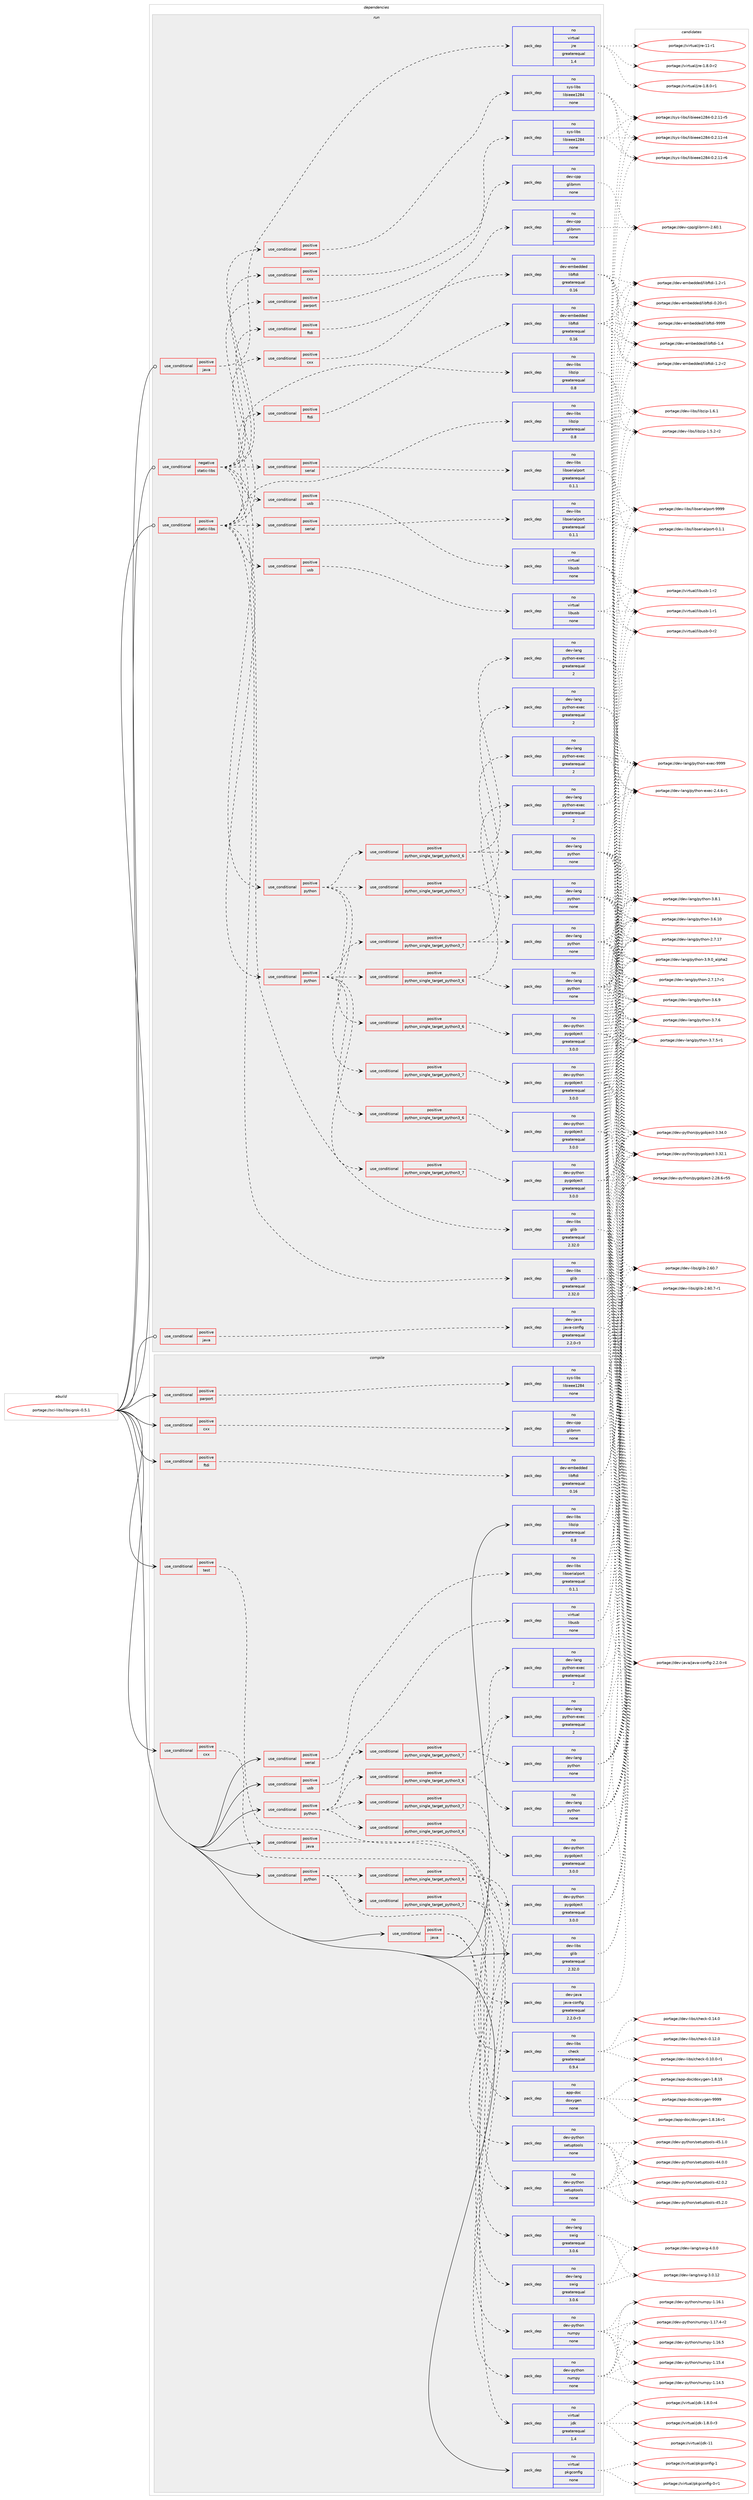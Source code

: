 digraph prolog {

# *************
# Graph options
# *************

newrank=true;
concentrate=true;
compound=true;
graph [rankdir=LR,fontname=Helvetica,fontsize=10,ranksep=1.5];#, ranksep=2.5, nodesep=0.2];
edge  [arrowhead=vee];
node  [fontname=Helvetica,fontsize=10];

# **********
# The ebuild
# **********

subgraph cluster_leftcol {
color=gray;
rank=same;
label=<<i>ebuild</i>>;
id [label="portage://sci-libs/libsigrok-0.5.1", color=red, width=4, href="../sci-libs/libsigrok-0.5.1.svg"];
}

# ****************
# The dependencies
# ****************

subgraph cluster_midcol {
color=gray;
label=<<i>dependencies</i>>;
subgraph cluster_compile {
fillcolor="#eeeeee";
style=filled;
label=<<i>compile</i>>;
subgraph cond16031 {
dependency81131 [label=<<TABLE BORDER="0" CELLBORDER="1" CELLSPACING="0" CELLPADDING="4"><TR><TD ROWSPAN="3" CELLPADDING="10">use_conditional</TD></TR><TR><TD>positive</TD></TR><TR><TD>cxx</TD></TR></TABLE>>, shape=none, color=red];
subgraph pack63633 {
dependency81132 [label=<<TABLE BORDER="0" CELLBORDER="1" CELLSPACING="0" CELLPADDING="4" WIDTH="220"><TR><TD ROWSPAN="6" CELLPADDING="30">pack_dep</TD></TR><TR><TD WIDTH="110">no</TD></TR><TR><TD>app-doc</TD></TR><TR><TD>doxygen</TD></TR><TR><TD>none</TD></TR><TR><TD></TD></TR></TABLE>>, shape=none, color=blue];
}
dependency81131:e -> dependency81132:w [weight=20,style="dashed",arrowhead="vee"];
}
id:e -> dependency81131:w [weight=20,style="solid",arrowhead="vee"];
subgraph cond16032 {
dependency81133 [label=<<TABLE BORDER="0" CELLBORDER="1" CELLSPACING="0" CELLPADDING="4"><TR><TD ROWSPAN="3" CELLPADDING="10">use_conditional</TD></TR><TR><TD>positive</TD></TR><TR><TD>cxx</TD></TR></TABLE>>, shape=none, color=red];
subgraph pack63634 {
dependency81134 [label=<<TABLE BORDER="0" CELLBORDER="1" CELLSPACING="0" CELLPADDING="4" WIDTH="220"><TR><TD ROWSPAN="6" CELLPADDING="30">pack_dep</TD></TR><TR><TD WIDTH="110">no</TD></TR><TR><TD>dev-cpp</TD></TR><TR><TD>glibmm</TD></TR><TR><TD>none</TD></TR><TR><TD></TD></TR></TABLE>>, shape=none, color=blue];
}
dependency81133:e -> dependency81134:w [weight=20,style="dashed",arrowhead="vee"];
}
id:e -> dependency81133:w [weight=20,style="solid",arrowhead="vee"];
subgraph cond16033 {
dependency81135 [label=<<TABLE BORDER="0" CELLBORDER="1" CELLSPACING="0" CELLPADDING="4"><TR><TD ROWSPAN="3" CELLPADDING="10">use_conditional</TD></TR><TR><TD>positive</TD></TR><TR><TD>ftdi</TD></TR></TABLE>>, shape=none, color=red];
subgraph pack63635 {
dependency81136 [label=<<TABLE BORDER="0" CELLBORDER="1" CELLSPACING="0" CELLPADDING="4" WIDTH="220"><TR><TD ROWSPAN="6" CELLPADDING="30">pack_dep</TD></TR><TR><TD WIDTH="110">no</TD></TR><TR><TD>dev-embedded</TD></TR><TR><TD>libftdi</TD></TR><TR><TD>greaterequal</TD></TR><TR><TD>0.16</TD></TR></TABLE>>, shape=none, color=blue];
}
dependency81135:e -> dependency81136:w [weight=20,style="dashed",arrowhead="vee"];
}
id:e -> dependency81135:w [weight=20,style="solid",arrowhead="vee"];
subgraph cond16034 {
dependency81137 [label=<<TABLE BORDER="0" CELLBORDER="1" CELLSPACING="0" CELLPADDING="4"><TR><TD ROWSPAN="3" CELLPADDING="10">use_conditional</TD></TR><TR><TD>positive</TD></TR><TR><TD>java</TD></TR></TABLE>>, shape=none, color=red];
subgraph pack63636 {
dependency81138 [label=<<TABLE BORDER="0" CELLBORDER="1" CELLSPACING="0" CELLPADDING="4" WIDTH="220"><TR><TD ROWSPAN="6" CELLPADDING="30">pack_dep</TD></TR><TR><TD WIDTH="110">no</TD></TR><TR><TD>dev-java</TD></TR><TR><TD>java-config</TD></TR><TR><TD>greaterequal</TD></TR><TR><TD>2.2.0-r3</TD></TR></TABLE>>, shape=none, color=blue];
}
dependency81137:e -> dependency81138:w [weight=20,style="dashed",arrowhead="vee"];
}
id:e -> dependency81137:w [weight=20,style="solid",arrowhead="vee"];
subgraph cond16035 {
dependency81139 [label=<<TABLE BORDER="0" CELLBORDER="1" CELLSPACING="0" CELLPADDING="4"><TR><TD ROWSPAN="3" CELLPADDING="10">use_conditional</TD></TR><TR><TD>positive</TD></TR><TR><TD>java</TD></TR></TABLE>>, shape=none, color=red];
subgraph pack63637 {
dependency81140 [label=<<TABLE BORDER="0" CELLBORDER="1" CELLSPACING="0" CELLPADDING="4" WIDTH="220"><TR><TD ROWSPAN="6" CELLPADDING="30">pack_dep</TD></TR><TR><TD WIDTH="110">no</TD></TR><TR><TD>dev-lang</TD></TR><TR><TD>swig</TD></TR><TR><TD>greaterequal</TD></TR><TR><TD>3.0.6</TD></TR></TABLE>>, shape=none, color=blue];
}
dependency81139:e -> dependency81140:w [weight=20,style="dashed",arrowhead="vee"];
subgraph pack63638 {
dependency81141 [label=<<TABLE BORDER="0" CELLBORDER="1" CELLSPACING="0" CELLPADDING="4" WIDTH="220"><TR><TD ROWSPAN="6" CELLPADDING="30">pack_dep</TD></TR><TR><TD WIDTH="110">no</TD></TR><TR><TD>virtual</TD></TR><TR><TD>jdk</TD></TR><TR><TD>greaterequal</TD></TR><TR><TD>1.4</TD></TR></TABLE>>, shape=none, color=blue];
}
dependency81139:e -> dependency81141:w [weight=20,style="dashed",arrowhead="vee"];
}
id:e -> dependency81139:w [weight=20,style="solid",arrowhead="vee"];
subgraph cond16036 {
dependency81142 [label=<<TABLE BORDER="0" CELLBORDER="1" CELLSPACING="0" CELLPADDING="4"><TR><TD ROWSPAN="3" CELLPADDING="10">use_conditional</TD></TR><TR><TD>positive</TD></TR><TR><TD>parport</TD></TR></TABLE>>, shape=none, color=red];
subgraph pack63639 {
dependency81143 [label=<<TABLE BORDER="0" CELLBORDER="1" CELLSPACING="0" CELLPADDING="4" WIDTH="220"><TR><TD ROWSPAN="6" CELLPADDING="30">pack_dep</TD></TR><TR><TD WIDTH="110">no</TD></TR><TR><TD>sys-libs</TD></TR><TR><TD>libieee1284</TD></TR><TR><TD>none</TD></TR><TR><TD></TD></TR></TABLE>>, shape=none, color=blue];
}
dependency81142:e -> dependency81143:w [weight=20,style="dashed",arrowhead="vee"];
}
id:e -> dependency81142:w [weight=20,style="solid",arrowhead="vee"];
subgraph cond16037 {
dependency81144 [label=<<TABLE BORDER="0" CELLBORDER="1" CELLSPACING="0" CELLPADDING="4"><TR><TD ROWSPAN="3" CELLPADDING="10">use_conditional</TD></TR><TR><TD>positive</TD></TR><TR><TD>python</TD></TR></TABLE>>, shape=none, color=red];
subgraph cond16038 {
dependency81145 [label=<<TABLE BORDER="0" CELLBORDER="1" CELLSPACING="0" CELLPADDING="4"><TR><TD ROWSPAN="3" CELLPADDING="10">use_conditional</TD></TR><TR><TD>positive</TD></TR><TR><TD>python_single_target_python3_6</TD></TR></TABLE>>, shape=none, color=red];
subgraph pack63640 {
dependency81146 [label=<<TABLE BORDER="0" CELLBORDER="1" CELLSPACING="0" CELLPADDING="4" WIDTH="220"><TR><TD ROWSPAN="6" CELLPADDING="30">pack_dep</TD></TR><TR><TD WIDTH="110">no</TD></TR><TR><TD>dev-lang</TD></TR><TR><TD>python</TD></TR><TR><TD>none</TD></TR><TR><TD></TD></TR></TABLE>>, shape=none, color=blue];
}
dependency81145:e -> dependency81146:w [weight=20,style="dashed",arrowhead="vee"];
subgraph pack63641 {
dependency81147 [label=<<TABLE BORDER="0" CELLBORDER="1" CELLSPACING="0" CELLPADDING="4" WIDTH="220"><TR><TD ROWSPAN="6" CELLPADDING="30">pack_dep</TD></TR><TR><TD WIDTH="110">no</TD></TR><TR><TD>dev-lang</TD></TR><TR><TD>python-exec</TD></TR><TR><TD>greaterequal</TD></TR><TR><TD>2</TD></TR></TABLE>>, shape=none, color=blue];
}
dependency81145:e -> dependency81147:w [weight=20,style="dashed",arrowhead="vee"];
}
dependency81144:e -> dependency81145:w [weight=20,style="dashed",arrowhead="vee"];
subgraph cond16039 {
dependency81148 [label=<<TABLE BORDER="0" CELLBORDER="1" CELLSPACING="0" CELLPADDING="4"><TR><TD ROWSPAN="3" CELLPADDING="10">use_conditional</TD></TR><TR><TD>positive</TD></TR><TR><TD>python_single_target_python3_7</TD></TR></TABLE>>, shape=none, color=red];
subgraph pack63642 {
dependency81149 [label=<<TABLE BORDER="0" CELLBORDER="1" CELLSPACING="0" CELLPADDING="4" WIDTH="220"><TR><TD ROWSPAN="6" CELLPADDING="30">pack_dep</TD></TR><TR><TD WIDTH="110">no</TD></TR><TR><TD>dev-lang</TD></TR><TR><TD>python</TD></TR><TR><TD>none</TD></TR><TR><TD></TD></TR></TABLE>>, shape=none, color=blue];
}
dependency81148:e -> dependency81149:w [weight=20,style="dashed",arrowhead="vee"];
subgraph pack63643 {
dependency81150 [label=<<TABLE BORDER="0" CELLBORDER="1" CELLSPACING="0" CELLPADDING="4" WIDTH="220"><TR><TD ROWSPAN="6" CELLPADDING="30">pack_dep</TD></TR><TR><TD WIDTH="110">no</TD></TR><TR><TD>dev-lang</TD></TR><TR><TD>python-exec</TD></TR><TR><TD>greaterequal</TD></TR><TR><TD>2</TD></TR></TABLE>>, shape=none, color=blue];
}
dependency81148:e -> dependency81150:w [weight=20,style="dashed",arrowhead="vee"];
}
dependency81144:e -> dependency81148:w [weight=20,style="dashed",arrowhead="vee"];
subgraph cond16040 {
dependency81151 [label=<<TABLE BORDER="0" CELLBORDER="1" CELLSPACING="0" CELLPADDING="4"><TR><TD ROWSPAN="3" CELLPADDING="10">use_conditional</TD></TR><TR><TD>positive</TD></TR><TR><TD>python_single_target_python3_6</TD></TR></TABLE>>, shape=none, color=red];
subgraph pack63644 {
dependency81152 [label=<<TABLE BORDER="0" CELLBORDER="1" CELLSPACING="0" CELLPADDING="4" WIDTH="220"><TR><TD ROWSPAN="6" CELLPADDING="30">pack_dep</TD></TR><TR><TD WIDTH="110">no</TD></TR><TR><TD>dev-python</TD></TR><TR><TD>pygobject</TD></TR><TR><TD>greaterequal</TD></TR><TR><TD>3.0.0</TD></TR></TABLE>>, shape=none, color=blue];
}
dependency81151:e -> dependency81152:w [weight=20,style="dashed",arrowhead="vee"];
}
dependency81144:e -> dependency81151:w [weight=20,style="dashed",arrowhead="vee"];
subgraph cond16041 {
dependency81153 [label=<<TABLE BORDER="0" CELLBORDER="1" CELLSPACING="0" CELLPADDING="4"><TR><TD ROWSPAN="3" CELLPADDING="10">use_conditional</TD></TR><TR><TD>positive</TD></TR><TR><TD>python_single_target_python3_7</TD></TR></TABLE>>, shape=none, color=red];
subgraph pack63645 {
dependency81154 [label=<<TABLE BORDER="0" CELLBORDER="1" CELLSPACING="0" CELLPADDING="4" WIDTH="220"><TR><TD ROWSPAN="6" CELLPADDING="30">pack_dep</TD></TR><TR><TD WIDTH="110">no</TD></TR><TR><TD>dev-python</TD></TR><TR><TD>pygobject</TD></TR><TR><TD>greaterequal</TD></TR><TR><TD>3.0.0</TD></TR></TABLE>>, shape=none, color=blue];
}
dependency81153:e -> dependency81154:w [weight=20,style="dashed",arrowhead="vee"];
}
dependency81144:e -> dependency81153:w [weight=20,style="dashed",arrowhead="vee"];
}
id:e -> dependency81144:w [weight=20,style="solid",arrowhead="vee"];
subgraph cond16042 {
dependency81155 [label=<<TABLE BORDER="0" CELLBORDER="1" CELLSPACING="0" CELLPADDING="4"><TR><TD ROWSPAN="3" CELLPADDING="10">use_conditional</TD></TR><TR><TD>positive</TD></TR><TR><TD>python</TD></TR></TABLE>>, shape=none, color=red];
subgraph cond16043 {
dependency81156 [label=<<TABLE BORDER="0" CELLBORDER="1" CELLSPACING="0" CELLPADDING="4"><TR><TD ROWSPAN="3" CELLPADDING="10">use_conditional</TD></TR><TR><TD>positive</TD></TR><TR><TD>python_single_target_python3_6</TD></TR></TABLE>>, shape=none, color=red];
subgraph pack63646 {
dependency81157 [label=<<TABLE BORDER="0" CELLBORDER="1" CELLSPACING="0" CELLPADDING="4" WIDTH="220"><TR><TD ROWSPAN="6" CELLPADDING="30">pack_dep</TD></TR><TR><TD WIDTH="110">no</TD></TR><TR><TD>dev-python</TD></TR><TR><TD>setuptools</TD></TR><TR><TD>none</TD></TR><TR><TD></TD></TR></TABLE>>, shape=none, color=blue];
}
dependency81156:e -> dependency81157:w [weight=20,style="dashed",arrowhead="vee"];
subgraph pack63647 {
dependency81158 [label=<<TABLE BORDER="0" CELLBORDER="1" CELLSPACING="0" CELLPADDING="4" WIDTH="220"><TR><TD ROWSPAN="6" CELLPADDING="30">pack_dep</TD></TR><TR><TD WIDTH="110">no</TD></TR><TR><TD>dev-python</TD></TR><TR><TD>numpy</TD></TR><TR><TD>none</TD></TR><TR><TD></TD></TR></TABLE>>, shape=none, color=blue];
}
dependency81156:e -> dependency81158:w [weight=20,style="dashed",arrowhead="vee"];
}
dependency81155:e -> dependency81156:w [weight=20,style="dashed",arrowhead="vee"];
subgraph cond16044 {
dependency81159 [label=<<TABLE BORDER="0" CELLBORDER="1" CELLSPACING="0" CELLPADDING="4"><TR><TD ROWSPAN="3" CELLPADDING="10">use_conditional</TD></TR><TR><TD>positive</TD></TR><TR><TD>python_single_target_python3_7</TD></TR></TABLE>>, shape=none, color=red];
subgraph pack63648 {
dependency81160 [label=<<TABLE BORDER="0" CELLBORDER="1" CELLSPACING="0" CELLPADDING="4" WIDTH="220"><TR><TD ROWSPAN="6" CELLPADDING="30">pack_dep</TD></TR><TR><TD WIDTH="110">no</TD></TR><TR><TD>dev-python</TD></TR><TR><TD>setuptools</TD></TR><TR><TD>none</TD></TR><TR><TD></TD></TR></TABLE>>, shape=none, color=blue];
}
dependency81159:e -> dependency81160:w [weight=20,style="dashed",arrowhead="vee"];
subgraph pack63649 {
dependency81161 [label=<<TABLE BORDER="0" CELLBORDER="1" CELLSPACING="0" CELLPADDING="4" WIDTH="220"><TR><TD ROWSPAN="6" CELLPADDING="30">pack_dep</TD></TR><TR><TD WIDTH="110">no</TD></TR><TR><TD>dev-python</TD></TR><TR><TD>numpy</TD></TR><TR><TD>none</TD></TR><TR><TD></TD></TR></TABLE>>, shape=none, color=blue];
}
dependency81159:e -> dependency81161:w [weight=20,style="dashed",arrowhead="vee"];
}
dependency81155:e -> dependency81159:w [weight=20,style="dashed",arrowhead="vee"];
subgraph pack63650 {
dependency81162 [label=<<TABLE BORDER="0" CELLBORDER="1" CELLSPACING="0" CELLPADDING="4" WIDTH="220"><TR><TD ROWSPAN="6" CELLPADDING="30">pack_dep</TD></TR><TR><TD WIDTH="110">no</TD></TR><TR><TD>dev-lang</TD></TR><TR><TD>swig</TD></TR><TR><TD>greaterequal</TD></TR><TR><TD>3.0.6</TD></TR></TABLE>>, shape=none, color=blue];
}
dependency81155:e -> dependency81162:w [weight=20,style="dashed",arrowhead="vee"];
}
id:e -> dependency81155:w [weight=20,style="solid",arrowhead="vee"];
subgraph cond16045 {
dependency81163 [label=<<TABLE BORDER="0" CELLBORDER="1" CELLSPACING="0" CELLPADDING="4"><TR><TD ROWSPAN="3" CELLPADDING="10">use_conditional</TD></TR><TR><TD>positive</TD></TR><TR><TD>serial</TD></TR></TABLE>>, shape=none, color=red];
subgraph pack63651 {
dependency81164 [label=<<TABLE BORDER="0" CELLBORDER="1" CELLSPACING="0" CELLPADDING="4" WIDTH="220"><TR><TD ROWSPAN="6" CELLPADDING="30">pack_dep</TD></TR><TR><TD WIDTH="110">no</TD></TR><TR><TD>dev-libs</TD></TR><TR><TD>libserialport</TD></TR><TR><TD>greaterequal</TD></TR><TR><TD>0.1.1</TD></TR></TABLE>>, shape=none, color=blue];
}
dependency81163:e -> dependency81164:w [weight=20,style="dashed",arrowhead="vee"];
}
id:e -> dependency81163:w [weight=20,style="solid",arrowhead="vee"];
subgraph cond16046 {
dependency81165 [label=<<TABLE BORDER="0" CELLBORDER="1" CELLSPACING="0" CELLPADDING="4"><TR><TD ROWSPAN="3" CELLPADDING="10">use_conditional</TD></TR><TR><TD>positive</TD></TR><TR><TD>test</TD></TR></TABLE>>, shape=none, color=red];
subgraph pack63652 {
dependency81166 [label=<<TABLE BORDER="0" CELLBORDER="1" CELLSPACING="0" CELLPADDING="4" WIDTH="220"><TR><TD ROWSPAN="6" CELLPADDING="30">pack_dep</TD></TR><TR><TD WIDTH="110">no</TD></TR><TR><TD>dev-libs</TD></TR><TR><TD>check</TD></TR><TR><TD>greaterequal</TD></TR><TR><TD>0.9.4</TD></TR></TABLE>>, shape=none, color=blue];
}
dependency81165:e -> dependency81166:w [weight=20,style="dashed",arrowhead="vee"];
}
id:e -> dependency81165:w [weight=20,style="solid",arrowhead="vee"];
subgraph cond16047 {
dependency81167 [label=<<TABLE BORDER="0" CELLBORDER="1" CELLSPACING="0" CELLPADDING="4"><TR><TD ROWSPAN="3" CELLPADDING="10">use_conditional</TD></TR><TR><TD>positive</TD></TR><TR><TD>usb</TD></TR></TABLE>>, shape=none, color=red];
subgraph pack63653 {
dependency81168 [label=<<TABLE BORDER="0" CELLBORDER="1" CELLSPACING="0" CELLPADDING="4" WIDTH="220"><TR><TD ROWSPAN="6" CELLPADDING="30">pack_dep</TD></TR><TR><TD WIDTH="110">no</TD></TR><TR><TD>virtual</TD></TR><TR><TD>libusb</TD></TR><TR><TD>none</TD></TR><TR><TD></TD></TR></TABLE>>, shape=none, color=blue];
}
dependency81167:e -> dependency81168:w [weight=20,style="dashed",arrowhead="vee"];
}
id:e -> dependency81167:w [weight=20,style="solid",arrowhead="vee"];
subgraph pack63654 {
dependency81169 [label=<<TABLE BORDER="0" CELLBORDER="1" CELLSPACING="0" CELLPADDING="4" WIDTH="220"><TR><TD ROWSPAN="6" CELLPADDING="30">pack_dep</TD></TR><TR><TD WIDTH="110">no</TD></TR><TR><TD>dev-libs</TD></TR><TR><TD>glib</TD></TR><TR><TD>greaterequal</TD></TR><TR><TD>2.32.0</TD></TR></TABLE>>, shape=none, color=blue];
}
id:e -> dependency81169:w [weight=20,style="solid",arrowhead="vee"];
subgraph pack63655 {
dependency81170 [label=<<TABLE BORDER="0" CELLBORDER="1" CELLSPACING="0" CELLPADDING="4" WIDTH="220"><TR><TD ROWSPAN="6" CELLPADDING="30">pack_dep</TD></TR><TR><TD WIDTH="110">no</TD></TR><TR><TD>dev-libs</TD></TR><TR><TD>libzip</TD></TR><TR><TD>greaterequal</TD></TR><TR><TD>0.8</TD></TR></TABLE>>, shape=none, color=blue];
}
id:e -> dependency81170:w [weight=20,style="solid",arrowhead="vee"];
subgraph pack63656 {
dependency81171 [label=<<TABLE BORDER="0" CELLBORDER="1" CELLSPACING="0" CELLPADDING="4" WIDTH="220"><TR><TD ROWSPAN="6" CELLPADDING="30">pack_dep</TD></TR><TR><TD WIDTH="110">no</TD></TR><TR><TD>virtual</TD></TR><TR><TD>pkgconfig</TD></TR><TR><TD>none</TD></TR><TR><TD></TD></TR></TABLE>>, shape=none, color=blue];
}
id:e -> dependency81171:w [weight=20,style="solid",arrowhead="vee"];
}
subgraph cluster_compileandrun {
fillcolor="#eeeeee";
style=filled;
label=<<i>compile and run</i>>;
}
subgraph cluster_run {
fillcolor="#eeeeee";
style=filled;
label=<<i>run</i>>;
subgraph cond16048 {
dependency81172 [label=<<TABLE BORDER="0" CELLBORDER="1" CELLSPACING="0" CELLPADDING="4"><TR><TD ROWSPAN="3" CELLPADDING="10">use_conditional</TD></TR><TR><TD>negative</TD></TR><TR><TD>static-libs</TD></TR></TABLE>>, shape=none, color=red];
subgraph pack63657 {
dependency81173 [label=<<TABLE BORDER="0" CELLBORDER="1" CELLSPACING="0" CELLPADDING="4" WIDTH="220"><TR><TD ROWSPAN="6" CELLPADDING="30">pack_dep</TD></TR><TR><TD WIDTH="110">no</TD></TR><TR><TD>dev-libs</TD></TR><TR><TD>glib</TD></TR><TR><TD>greaterequal</TD></TR><TR><TD>2.32.0</TD></TR></TABLE>>, shape=none, color=blue];
}
dependency81172:e -> dependency81173:w [weight=20,style="dashed",arrowhead="vee"];
subgraph pack63658 {
dependency81174 [label=<<TABLE BORDER="0" CELLBORDER="1" CELLSPACING="0" CELLPADDING="4" WIDTH="220"><TR><TD ROWSPAN="6" CELLPADDING="30">pack_dep</TD></TR><TR><TD WIDTH="110">no</TD></TR><TR><TD>dev-libs</TD></TR><TR><TD>libzip</TD></TR><TR><TD>greaterequal</TD></TR><TR><TD>0.8</TD></TR></TABLE>>, shape=none, color=blue];
}
dependency81172:e -> dependency81174:w [weight=20,style="dashed",arrowhead="vee"];
subgraph cond16049 {
dependency81175 [label=<<TABLE BORDER="0" CELLBORDER="1" CELLSPACING="0" CELLPADDING="4"><TR><TD ROWSPAN="3" CELLPADDING="10">use_conditional</TD></TR><TR><TD>positive</TD></TR><TR><TD>cxx</TD></TR></TABLE>>, shape=none, color=red];
subgraph pack63659 {
dependency81176 [label=<<TABLE BORDER="0" CELLBORDER="1" CELLSPACING="0" CELLPADDING="4" WIDTH="220"><TR><TD ROWSPAN="6" CELLPADDING="30">pack_dep</TD></TR><TR><TD WIDTH="110">no</TD></TR><TR><TD>dev-cpp</TD></TR><TR><TD>glibmm</TD></TR><TR><TD>none</TD></TR><TR><TD></TD></TR></TABLE>>, shape=none, color=blue];
}
dependency81175:e -> dependency81176:w [weight=20,style="dashed",arrowhead="vee"];
}
dependency81172:e -> dependency81175:w [weight=20,style="dashed",arrowhead="vee"];
subgraph cond16050 {
dependency81177 [label=<<TABLE BORDER="0" CELLBORDER="1" CELLSPACING="0" CELLPADDING="4"><TR><TD ROWSPAN="3" CELLPADDING="10">use_conditional</TD></TR><TR><TD>positive</TD></TR><TR><TD>python</TD></TR></TABLE>>, shape=none, color=red];
subgraph cond16051 {
dependency81178 [label=<<TABLE BORDER="0" CELLBORDER="1" CELLSPACING="0" CELLPADDING="4"><TR><TD ROWSPAN="3" CELLPADDING="10">use_conditional</TD></TR><TR><TD>positive</TD></TR><TR><TD>python_single_target_python3_6</TD></TR></TABLE>>, shape=none, color=red];
subgraph pack63660 {
dependency81179 [label=<<TABLE BORDER="0" CELLBORDER="1" CELLSPACING="0" CELLPADDING="4" WIDTH="220"><TR><TD ROWSPAN="6" CELLPADDING="30">pack_dep</TD></TR><TR><TD WIDTH="110">no</TD></TR><TR><TD>dev-lang</TD></TR><TR><TD>python</TD></TR><TR><TD>none</TD></TR><TR><TD></TD></TR></TABLE>>, shape=none, color=blue];
}
dependency81178:e -> dependency81179:w [weight=20,style="dashed",arrowhead="vee"];
subgraph pack63661 {
dependency81180 [label=<<TABLE BORDER="0" CELLBORDER="1" CELLSPACING="0" CELLPADDING="4" WIDTH="220"><TR><TD ROWSPAN="6" CELLPADDING="30">pack_dep</TD></TR><TR><TD WIDTH="110">no</TD></TR><TR><TD>dev-lang</TD></TR><TR><TD>python-exec</TD></TR><TR><TD>greaterequal</TD></TR><TR><TD>2</TD></TR></TABLE>>, shape=none, color=blue];
}
dependency81178:e -> dependency81180:w [weight=20,style="dashed",arrowhead="vee"];
}
dependency81177:e -> dependency81178:w [weight=20,style="dashed",arrowhead="vee"];
subgraph cond16052 {
dependency81181 [label=<<TABLE BORDER="0" CELLBORDER="1" CELLSPACING="0" CELLPADDING="4"><TR><TD ROWSPAN="3" CELLPADDING="10">use_conditional</TD></TR><TR><TD>positive</TD></TR><TR><TD>python_single_target_python3_7</TD></TR></TABLE>>, shape=none, color=red];
subgraph pack63662 {
dependency81182 [label=<<TABLE BORDER="0" CELLBORDER="1" CELLSPACING="0" CELLPADDING="4" WIDTH="220"><TR><TD ROWSPAN="6" CELLPADDING="30">pack_dep</TD></TR><TR><TD WIDTH="110">no</TD></TR><TR><TD>dev-lang</TD></TR><TR><TD>python</TD></TR><TR><TD>none</TD></TR><TR><TD></TD></TR></TABLE>>, shape=none, color=blue];
}
dependency81181:e -> dependency81182:w [weight=20,style="dashed",arrowhead="vee"];
subgraph pack63663 {
dependency81183 [label=<<TABLE BORDER="0" CELLBORDER="1" CELLSPACING="0" CELLPADDING="4" WIDTH="220"><TR><TD ROWSPAN="6" CELLPADDING="30">pack_dep</TD></TR><TR><TD WIDTH="110">no</TD></TR><TR><TD>dev-lang</TD></TR><TR><TD>python-exec</TD></TR><TR><TD>greaterequal</TD></TR><TR><TD>2</TD></TR></TABLE>>, shape=none, color=blue];
}
dependency81181:e -> dependency81183:w [weight=20,style="dashed",arrowhead="vee"];
}
dependency81177:e -> dependency81181:w [weight=20,style="dashed",arrowhead="vee"];
subgraph cond16053 {
dependency81184 [label=<<TABLE BORDER="0" CELLBORDER="1" CELLSPACING="0" CELLPADDING="4"><TR><TD ROWSPAN="3" CELLPADDING="10">use_conditional</TD></TR><TR><TD>positive</TD></TR><TR><TD>python_single_target_python3_6</TD></TR></TABLE>>, shape=none, color=red];
subgraph pack63664 {
dependency81185 [label=<<TABLE BORDER="0" CELLBORDER="1" CELLSPACING="0" CELLPADDING="4" WIDTH="220"><TR><TD ROWSPAN="6" CELLPADDING="30">pack_dep</TD></TR><TR><TD WIDTH="110">no</TD></TR><TR><TD>dev-python</TD></TR><TR><TD>pygobject</TD></TR><TR><TD>greaterequal</TD></TR><TR><TD>3.0.0</TD></TR></TABLE>>, shape=none, color=blue];
}
dependency81184:e -> dependency81185:w [weight=20,style="dashed",arrowhead="vee"];
}
dependency81177:e -> dependency81184:w [weight=20,style="dashed",arrowhead="vee"];
subgraph cond16054 {
dependency81186 [label=<<TABLE BORDER="0" CELLBORDER="1" CELLSPACING="0" CELLPADDING="4"><TR><TD ROWSPAN="3" CELLPADDING="10">use_conditional</TD></TR><TR><TD>positive</TD></TR><TR><TD>python_single_target_python3_7</TD></TR></TABLE>>, shape=none, color=red];
subgraph pack63665 {
dependency81187 [label=<<TABLE BORDER="0" CELLBORDER="1" CELLSPACING="0" CELLPADDING="4" WIDTH="220"><TR><TD ROWSPAN="6" CELLPADDING="30">pack_dep</TD></TR><TR><TD WIDTH="110">no</TD></TR><TR><TD>dev-python</TD></TR><TR><TD>pygobject</TD></TR><TR><TD>greaterequal</TD></TR><TR><TD>3.0.0</TD></TR></TABLE>>, shape=none, color=blue];
}
dependency81186:e -> dependency81187:w [weight=20,style="dashed",arrowhead="vee"];
}
dependency81177:e -> dependency81186:w [weight=20,style="dashed",arrowhead="vee"];
}
dependency81172:e -> dependency81177:w [weight=20,style="dashed",arrowhead="vee"];
subgraph cond16055 {
dependency81188 [label=<<TABLE BORDER="0" CELLBORDER="1" CELLSPACING="0" CELLPADDING="4"><TR><TD ROWSPAN="3" CELLPADDING="10">use_conditional</TD></TR><TR><TD>positive</TD></TR><TR><TD>ftdi</TD></TR></TABLE>>, shape=none, color=red];
subgraph pack63666 {
dependency81189 [label=<<TABLE BORDER="0" CELLBORDER="1" CELLSPACING="0" CELLPADDING="4" WIDTH="220"><TR><TD ROWSPAN="6" CELLPADDING="30">pack_dep</TD></TR><TR><TD WIDTH="110">no</TD></TR><TR><TD>dev-embedded</TD></TR><TR><TD>libftdi</TD></TR><TR><TD>greaterequal</TD></TR><TR><TD>0.16</TD></TR></TABLE>>, shape=none, color=blue];
}
dependency81188:e -> dependency81189:w [weight=20,style="dashed",arrowhead="vee"];
}
dependency81172:e -> dependency81188:w [weight=20,style="dashed",arrowhead="vee"];
subgraph cond16056 {
dependency81190 [label=<<TABLE BORDER="0" CELLBORDER="1" CELLSPACING="0" CELLPADDING="4"><TR><TD ROWSPAN="3" CELLPADDING="10">use_conditional</TD></TR><TR><TD>positive</TD></TR><TR><TD>parport</TD></TR></TABLE>>, shape=none, color=red];
subgraph pack63667 {
dependency81191 [label=<<TABLE BORDER="0" CELLBORDER="1" CELLSPACING="0" CELLPADDING="4" WIDTH="220"><TR><TD ROWSPAN="6" CELLPADDING="30">pack_dep</TD></TR><TR><TD WIDTH="110">no</TD></TR><TR><TD>sys-libs</TD></TR><TR><TD>libieee1284</TD></TR><TR><TD>none</TD></TR><TR><TD></TD></TR></TABLE>>, shape=none, color=blue];
}
dependency81190:e -> dependency81191:w [weight=20,style="dashed",arrowhead="vee"];
}
dependency81172:e -> dependency81190:w [weight=20,style="dashed",arrowhead="vee"];
subgraph cond16057 {
dependency81192 [label=<<TABLE BORDER="0" CELLBORDER="1" CELLSPACING="0" CELLPADDING="4"><TR><TD ROWSPAN="3" CELLPADDING="10">use_conditional</TD></TR><TR><TD>positive</TD></TR><TR><TD>serial</TD></TR></TABLE>>, shape=none, color=red];
subgraph pack63668 {
dependency81193 [label=<<TABLE BORDER="0" CELLBORDER="1" CELLSPACING="0" CELLPADDING="4" WIDTH="220"><TR><TD ROWSPAN="6" CELLPADDING="30">pack_dep</TD></TR><TR><TD WIDTH="110">no</TD></TR><TR><TD>dev-libs</TD></TR><TR><TD>libserialport</TD></TR><TR><TD>greaterequal</TD></TR><TR><TD>0.1.1</TD></TR></TABLE>>, shape=none, color=blue];
}
dependency81192:e -> dependency81193:w [weight=20,style="dashed",arrowhead="vee"];
}
dependency81172:e -> dependency81192:w [weight=20,style="dashed",arrowhead="vee"];
subgraph cond16058 {
dependency81194 [label=<<TABLE BORDER="0" CELLBORDER="1" CELLSPACING="0" CELLPADDING="4"><TR><TD ROWSPAN="3" CELLPADDING="10">use_conditional</TD></TR><TR><TD>positive</TD></TR><TR><TD>usb</TD></TR></TABLE>>, shape=none, color=red];
subgraph pack63669 {
dependency81195 [label=<<TABLE BORDER="0" CELLBORDER="1" CELLSPACING="0" CELLPADDING="4" WIDTH="220"><TR><TD ROWSPAN="6" CELLPADDING="30">pack_dep</TD></TR><TR><TD WIDTH="110">no</TD></TR><TR><TD>virtual</TD></TR><TR><TD>libusb</TD></TR><TR><TD>none</TD></TR><TR><TD></TD></TR></TABLE>>, shape=none, color=blue];
}
dependency81194:e -> dependency81195:w [weight=20,style="dashed",arrowhead="vee"];
}
dependency81172:e -> dependency81194:w [weight=20,style="dashed",arrowhead="vee"];
}
id:e -> dependency81172:w [weight=20,style="solid",arrowhead="odot"];
subgraph cond16059 {
dependency81196 [label=<<TABLE BORDER="0" CELLBORDER="1" CELLSPACING="0" CELLPADDING="4"><TR><TD ROWSPAN="3" CELLPADDING="10">use_conditional</TD></TR><TR><TD>positive</TD></TR><TR><TD>java</TD></TR></TABLE>>, shape=none, color=red];
subgraph pack63670 {
dependency81197 [label=<<TABLE BORDER="0" CELLBORDER="1" CELLSPACING="0" CELLPADDING="4" WIDTH="220"><TR><TD ROWSPAN="6" CELLPADDING="30">pack_dep</TD></TR><TR><TD WIDTH="110">no</TD></TR><TR><TD>dev-java</TD></TR><TR><TD>java-config</TD></TR><TR><TD>greaterequal</TD></TR><TR><TD>2.2.0-r3</TD></TR></TABLE>>, shape=none, color=blue];
}
dependency81196:e -> dependency81197:w [weight=20,style="dashed",arrowhead="vee"];
}
id:e -> dependency81196:w [weight=20,style="solid",arrowhead="odot"];
subgraph cond16060 {
dependency81198 [label=<<TABLE BORDER="0" CELLBORDER="1" CELLSPACING="0" CELLPADDING="4"><TR><TD ROWSPAN="3" CELLPADDING="10">use_conditional</TD></TR><TR><TD>positive</TD></TR><TR><TD>java</TD></TR></TABLE>>, shape=none, color=red];
subgraph pack63671 {
dependency81199 [label=<<TABLE BORDER="0" CELLBORDER="1" CELLSPACING="0" CELLPADDING="4" WIDTH="220"><TR><TD ROWSPAN="6" CELLPADDING="30">pack_dep</TD></TR><TR><TD WIDTH="110">no</TD></TR><TR><TD>virtual</TD></TR><TR><TD>jre</TD></TR><TR><TD>greaterequal</TD></TR><TR><TD>1.4</TD></TR></TABLE>>, shape=none, color=blue];
}
dependency81198:e -> dependency81199:w [weight=20,style="dashed",arrowhead="vee"];
}
id:e -> dependency81198:w [weight=20,style="solid",arrowhead="odot"];
subgraph cond16061 {
dependency81200 [label=<<TABLE BORDER="0" CELLBORDER="1" CELLSPACING="0" CELLPADDING="4"><TR><TD ROWSPAN="3" CELLPADDING="10">use_conditional</TD></TR><TR><TD>positive</TD></TR><TR><TD>static-libs</TD></TR></TABLE>>, shape=none, color=red];
subgraph pack63672 {
dependency81201 [label=<<TABLE BORDER="0" CELLBORDER="1" CELLSPACING="0" CELLPADDING="4" WIDTH="220"><TR><TD ROWSPAN="6" CELLPADDING="30">pack_dep</TD></TR><TR><TD WIDTH="110">no</TD></TR><TR><TD>dev-libs</TD></TR><TR><TD>glib</TD></TR><TR><TD>greaterequal</TD></TR><TR><TD>2.32.0</TD></TR></TABLE>>, shape=none, color=blue];
}
dependency81200:e -> dependency81201:w [weight=20,style="dashed",arrowhead="vee"];
subgraph pack63673 {
dependency81202 [label=<<TABLE BORDER="0" CELLBORDER="1" CELLSPACING="0" CELLPADDING="4" WIDTH="220"><TR><TD ROWSPAN="6" CELLPADDING="30">pack_dep</TD></TR><TR><TD WIDTH="110">no</TD></TR><TR><TD>dev-libs</TD></TR><TR><TD>libzip</TD></TR><TR><TD>greaterequal</TD></TR><TR><TD>0.8</TD></TR></TABLE>>, shape=none, color=blue];
}
dependency81200:e -> dependency81202:w [weight=20,style="dashed",arrowhead="vee"];
subgraph cond16062 {
dependency81203 [label=<<TABLE BORDER="0" CELLBORDER="1" CELLSPACING="0" CELLPADDING="4"><TR><TD ROWSPAN="3" CELLPADDING="10">use_conditional</TD></TR><TR><TD>positive</TD></TR><TR><TD>cxx</TD></TR></TABLE>>, shape=none, color=red];
subgraph pack63674 {
dependency81204 [label=<<TABLE BORDER="0" CELLBORDER="1" CELLSPACING="0" CELLPADDING="4" WIDTH="220"><TR><TD ROWSPAN="6" CELLPADDING="30">pack_dep</TD></TR><TR><TD WIDTH="110">no</TD></TR><TR><TD>dev-cpp</TD></TR><TR><TD>glibmm</TD></TR><TR><TD>none</TD></TR><TR><TD></TD></TR></TABLE>>, shape=none, color=blue];
}
dependency81203:e -> dependency81204:w [weight=20,style="dashed",arrowhead="vee"];
}
dependency81200:e -> dependency81203:w [weight=20,style="dashed",arrowhead="vee"];
subgraph cond16063 {
dependency81205 [label=<<TABLE BORDER="0" CELLBORDER="1" CELLSPACING="0" CELLPADDING="4"><TR><TD ROWSPAN="3" CELLPADDING="10">use_conditional</TD></TR><TR><TD>positive</TD></TR><TR><TD>python</TD></TR></TABLE>>, shape=none, color=red];
subgraph cond16064 {
dependency81206 [label=<<TABLE BORDER="0" CELLBORDER="1" CELLSPACING="0" CELLPADDING="4"><TR><TD ROWSPAN="3" CELLPADDING="10">use_conditional</TD></TR><TR><TD>positive</TD></TR><TR><TD>python_single_target_python3_6</TD></TR></TABLE>>, shape=none, color=red];
subgraph pack63675 {
dependency81207 [label=<<TABLE BORDER="0" CELLBORDER="1" CELLSPACING="0" CELLPADDING="4" WIDTH="220"><TR><TD ROWSPAN="6" CELLPADDING="30">pack_dep</TD></TR><TR><TD WIDTH="110">no</TD></TR><TR><TD>dev-lang</TD></TR><TR><TD>python</TD></TR><TR><TD>none</TD></TR><TR><TD></TD></TR></TABLE>>, shape=none, color=blue];
}
dependency81206:e -> dependency81207:w [weight=20,style="dashed",arrowhead="vee"];
subgraph pack63676 {
dependency81208 [label=<<TABLE BORDER="0" CELLBORDER="1" CELLSPACING="0" CELLPADDING="4" WIDTH="220"><TR><TD ROWSPAN="6" CELLPADDING="30">pack_dep</TD></TR><TR><TD WIDTH="110">no</TD></TR><TR><TD>dev-lang</TD></TR><TR><TD>python-exec</TD></TR><TR><TD>greaterequal</TD></TR><TR><TD>2</TD></TR></TABLE>>, shape=none, color=blue];
}
dependency81206:e -> dependency81208:w [weight=20,style="dashed",arrowhead="vee"];
}
dependency81205:e -> dependency81206:w [weight=20,style="dashed",arrowhead="vee"];
subgraph cond16065 {
dependency81209 [label=<<TABLE BORDER="0" CELLBORDER="1" CELLSPACING="0" CELLPADDING="4"><TR><TD ROWSPAN="3" CELLPADDING="10">use_conditional</TD></TR><TR><TD>positive</TD></TR><TR><TD>python_single_target_python3_7</TD></TR></TABLE>>, shape=none, color=red];
subgraph pack63677 {
dependency81210 [label=<<TABLE BORDER="0" CELLBORDER="1" CELLSPACING="0" CELLPADDING="4" WIDTH="220"><TR><TD ROWSPAN="6" CELLPADDING="30">pack_dep</TD></TR><TR><TD WIDTH="110">no</TD></TR><TR><TD>dev-lang</TD></TR><TR><TD>python</TD></TR><TR><TD>none</TD></TR><TR><TD></TD></TR></TABLE>>, shape=none, color=blue];
}
dependency81209:e -> dependency81210:w [weight=20,style="dashed",arrowhead="vee"];
subgraph pack63678 {
dependency81211 [label=<<TABLE BORDER="0" CELLBORDER="1" CELLSPACING="0" CELLPADDING="4" WIDTH="220"><TR><TD ROWSPAN="6" CELLPADDING="30">pack_dep</TD></TR><TR><TD WIDTH="110">no</TD></TR><TR><TD>dev-lang</TD></TR><TR><TD>python-exec</TD></TR><TR><TD>greaterequal</TD></TR><TR><TD>2</TD></TR></TABLE>>, shape=none, color=blue];
}
dependency81209:e -> dependency81211:w [weight=20,style="dashed",arrowhead="vee"];
}
dependency81205:e -> dependency81209:w [weight=20,style="dashed",arrowhead="vee"];
subgraph cond16066 {
dependency81212 [label=<<TABLE BORDER="0" CELLBORDER="1" CELLSPACING="0" CELLPADDING="4"><TR><TD ROWSPAN="3" CELLPADDING="10">use_conditional</TD></TR><TR><TD>positive</TD></TR><TR><TD>python_single_target_python3_6</TD></TR></TABLE>>, shape=none, color=red];
subgraph pack63679 {
dependency81213 [label=<<TABLE BORDER="0" CELLBORDER="1" CELLSPACING="0" CELLPADDING="4" WIDTH="220"><TR><TD ROWSPAN="6" CELLPADDING="30">pack_dep</TD></TR><TR><TD WIDTH="110">no</TD></TR><TR><TD>dev-python</TD></TR><TR><TD>pygobject</TD></TR><TR><TD>greaterequal</TD></TR><TR><TD>3.0.0</TD></TR></TABLE>>, shape=none, color=blue];
}
dependency81212:e -> dependency81213:w [weight=20,style="dashed",arrowhead="vee"];
}
dependency81205:e -> dependency81212:w [weight=20,style="dashed",arrowhead="vee"];
subgraph cond16067 {
dependency81214 [label=<<TABLE BORDER="0" CELLBORDER="1" CELLSPACING="0" CELLPADDING="4"><TR><TD ROWSPAN="3" CELLPADDING="10">use_conditional</TD></TR><TR><TD>positive</TD></TR><TR><TD>python_single_target_python3_7</TD></TR></TABLE>>, shape=none, color=red];
subgraph pack63680 {
dependency81215 [label=<<TABLE BORDER="0" CELLBORDER="1" CELLSPACING="0" CELLPADDING="4" WIDTH="220"><TR><TD ROWSPAN="6" CELLPADDING="30">pack_dep</TD></TR><TR><TD WIDTH="110">no</TD></TR><TR><TD>dev-python</TD></TR><TR><TD>pygobject</TD></TR><TR><TD>greaterequal</TD></TR><TR><TD>3.0.0</TD></TR></TABLE>>, shape=none, color=blue];
}
dependency81214:e -> dependency81215:w [weight=20,style="dashed",arrowhead="vee"];
}
dependency81205:e -> dependency81214:w [weight=20,style="dashed",arrowhead="vee"];
}
dependency81200:e -> dependency81205:w [weight=20,style="dashed",arrowhead="vee"];
subgraph cond16068 {
dependency81216 [label=<<TABLE BORDER="0" CELLBORDER="1" CELLSPACING="0" CELLPADDING="4"><TR><TD ROWSPAN="3" CELLPADDING="10">use_conditional</TD></TR><TR><TD>positive</TD></TR><TR><TD>ftdi</TD></TR></TABLE>>, shape=none, color=red];
subgraph pack63681 {
dependency81217 [label=<<TABLE BORDER="0" CELLBORDER="1" CELLSPACING="0" CELLPADDING="4" WIDTH="220"><TR><TD ROWSPAN="6" CELLPADDING="30">pack_dep</TD></TR><TR><TD WIDTH="110">no</TD></TR><TR><TD>dev-embedded</TD></TR><TR><TD>libftdi</TD></TR><TR><TD>greaterequal</TD></TR><TR><TD>0.16</TD></TR></TABLE>>, shape=none, color=blue];
}
dependency81216:e -> dependency81217:w [weight=20,style="dashed",arrowhead="vee"];
}
dependency81200:e -> dependency81216:w [weight=20,style="dashed",arrowhead="vee"];
subgraph cond16069 {
dependency81218 [label=<<TABLE BORDER="0" CELLBORDER="1" CELLSPACING="0" CELLPADDING="4"><TR><TD ROWSPAN="3" CELLPADDING="10">use_conditional</TD></TR><TR><TD>positive</TD></TR><TR><TD>parport</TD></TR></TABLE>>, shape=none, color=red];
subgraph pack63682 {
dependency81219 [label=<<TABLE BORDER="0" CELLBORDER="1" CELLSPACING="0" CELLPADDING="4" WIDTH="220"><TR><TD ROWSPAN="6" CELLPADDING="30">pack_dep</TD></TR><TR><TD WIDTH="110">no</TD></TR><TR><TD>sys-libs</TD></TR><TR><TD>libieee1284</TD></TR><TR><TD>none</TD></TR><TR><TD></TD></TR></TABLE>>, shape=none, color=blue];
}
dependency81218:e -> dependency81219:w [weight=20,style="dashed",arrowhead="vee"];
}
dependency81200:e -> dependency81218:w [weight=20,style="dashed",arrowhead="vee"];
subgraph cond16070 {
dependency81220 [label=<<TABLE BORDER="0" CELLBORDER="1" CELLSPACING="0" CELLPADDING="4"><TR><TD ROWSPAN="3" CELLPADDING="10">use_conditional</TD></TR><TR><TD>positive</TD></TR><TR><TD>serial</TD></TR></TABLE>>, shape=none, color=red];
subgraph pack63683 {
dependency81221 [label=<<TABLE BORDER="0" CELLBORDER="1" CELLSPACING="0" CELLPADDING="4" WIDTH="220"><TR><TD ROWSPAN="6" CELLPADDING="30">pack_dep</TD></TR><TR><TD WIDTH="110">no</TD></TR><TR><TD>dev-libs</TD></TR><TR><TD>libserialport</TD></TR><TR><TD>greaterequal</TD></TR><TR><TD>0.1.1</TD></TR></TABLE>>, shape=none, color=blue];
}
dependency81220:e -> dependency81221:w [weight=20,style="dashed",arrowhead="vee"];
}
dependency81200:e -> dependency81220:w [weight=20,style="dashed",arrowhead="vee"];
subgraph cond16071 {
dependency81222 [label=<<TABLE BORDER="0" CELLBORDER="1" CELLSPACING="0" CELLPADDING="4"><TR><TD ROWSPAN="3" CELLPADDING="10">use_conditional</TD></TR><TR><TD>positive</TD></TR><TR><TD>usb</TD></TR></TABLE>>, shape=none, color=red];
subgraph pack63684 {
dependency81223 [label=<<TABLE BORDER="0" CELLBORDER="1" CELLSPACING="0" CELLPADDING="4" WIDTH="220"><TR><TD ROWSPAN="6" CELLPADDING="30">pack_dep</TD></TR><TR><TD WIDTH="110">no</TD></TR><TR><TD>virtual</TD></TR><TR><TD>libusb</TD></TR><TR><TD>none</TD></TR><TR><TD></TD></TR></TABLE>>, shape=none, color=blue];
}
dependency81222:e -> dependency81223:w [weight=20,style="dashed",arrowhead="vee"];
}
dependency81200:e -> dependency81222:w [weight=20,style="dashed",arrowhead="vee"];
}
id:e -> dependency81200:w [weight=20,style="solid",arrowhead="odot"];
}
}

# **************
# The candidates
# **************

subgraph cluster_choices {
rank=same;
color=gray;
label=<<i>candidates</i>>;

subgraph choice63633 {
color=black;
nodesep=1;
choice971121124510011199471001111201211031011104557575757 [label="portage://app-doc/doxygen-9999", color=red, width=4,href="../app-doc/doxygen-9999.svg"];
choice97112112451001119947100111120121103101110454946564649544511449 [label="portage://app-doc/doxygen-1.8.16-r1", color=red, width=4,href="../app-doc/doxygen-1.8.16-r1.svg"];
choice9711211245100111994710011112012110310111045494656464953 [label="portage://app-doc/doxygen-1.8.15", color=red, width=4,href="../app-doc/doxygen-1.8.15.svg"];
dependency81132:e -> choice971121124510011199471001111201211031011104557575757:w [style=dotted,weight="100"];
dependency81132:e -> choice97112112451001119947100111120121103101110454946564649544511449:w [style=dotted,weight="100"];
dependency81132:e -> choice9711211245100111994710011112012110310111045494656464953:w [style=dotted,weight="100"];
}
subgraph choice63634 {
color=black;
nodesep=1;
choice1001011184599112112471031081059810910945504654484649 [label="portage://dev-cpp/glibmm-2.60.1", color=red, width=4,href="../dev-cpp/glibmm-2.60.1.svg"];
dependency81134:e -> choice1001011184599112112471031081059810910945504654484649:w [style=dotted,weight="100"];
}
subgraph choice63635 {
color=black;
nodesep=1;
choice100101118451011099810110010010110047108105981021161001054557575757 [label="portage://dev-embedded/libftdi-9999", color=red, width=4,href="../dev-embedded/libftdi-9999.svg"];
choice1001011184510110998101100100101100471081059810211610010545494652 [label="portage://dev-embedded/libftdi-1.4", color=red, width=4,href="../dev-embedded/libftdi-1.4.svg"];
choice10010111845101109981011001001011004710810598102116100105454946504511450 [label="portage://dev-embedded/libftdi-1.2-r2", color=red, width=4,href="../dev-embedded/libftdi-1.2-r2.svg"];
choice10010111845101109981011001001011004710810598102116100105454946504511449 [label="portage://dev-embedded/libftdi-1.2-r1", color=red, width=4,href="../dev-embedded/libftdi-1.2-r1.svg"];
choice1001011184510110998101100100101100471081059810211610010545484650484511449 [label="portage://dev-embedded/libftdi-0.20-r1", color=red, width=4,href="../dev-embedded/libftdi-0.20-r1.svg"];
dependency81136:e -> choice100101118451011099810110010010110047108105981021161001054557575757:w [style=dotted,weight="100"];
dependency81136:e -> choice1001011184510110998101100100101100471081059810211610010545494652:w [style=dotted,weight="100"];
dependency81136:e -> choice10010111845101109981011001001011004710810598102116100105454946504511450:w [style=dotted,weight="100"];
dependency81136:e -> choice10010111845101109981011001001011004710810598102116100105454946504511449:w [style=dotted,weight="100"];
dependency81136:e -> choice1001011184510110998101100100101100471081059810211610010545484650484511449:w [style=dotted,weight="100"];
}
subgraph choice63636 {
color=black;
nodesep=1;
choice10010111845106971189747106971189745991111101021051034550465046484511452 [label="portage://dev-java/java-config-2.2.0-r4", color=red, width=4,href="../dev-java/java-config-2.2.0-r4.svg"];
dependency81138:e -> choice10010111845106971189747106971189745991111101021051034550465046484511452:w [style=dotted,weight="100"];
}
subgraph choice63637 {
color=black;
nodesep=1;
choice100101118451089711010347115119105103455246484648 [label="portage://dev-lang/swig-4.0.0", color=red, width=4,href="../dev-lang/swig-4.0.0.svg"];
choice10010111845108971101034711511910510345514648464950 [label="portage://dev-lang/swig-3.0.12", color=red, width=4,href="../dev-lang/swig-3.0.12.svg"];
dependency81140:e -> choice100101118451089711010347115119105103455246484648:w [style=dotted,weight="100"];
dependency81140:e -> choice10010111845108971101034711511910510345514648464950:w [style=dotted,weight="100"];
}
subgraph choice63638 {
color=black;
nodesep=1;
choice1181051141161179710847106100107454949 [label="portage://virtual/jdk-11", color=red, width=4,href="../virtual/jdk-11.svg"];
choice11810511411611797108471061001074549465646484511452 [label="portage://virtual/jdk-1.8.0-r4", color=red, width=4,href="../virtual/jdk-1.8.0-r4.svg"];
choice11810511411611797108471061001074549465646484511451 [label="portage://virtual/jdk-1.8.0-r3", color=red, width=4,href="../virtual/jdk-1.8.0-r3.svg"];
dependency81141:e -> choice1181051141161179710847106100107454949:w [style=dotted,weight="100"];
dependency81141:e -> choice11810511411611797108471061001074549465646484511452:w [style=dotted,weight="100"];
dependency81141:e -> choice11810511411611797108471061001074549465646484511451:w [style=dotted,weight="100"];
}
subgraph choice63639 {
color=black;
nodesep=1;
choice1151211154510810598115471081059810510110110149505652454846504649494511454 [label="portage://sys-libs/libieee1284-0.2.11-r6", color=red, width=4,href="../sys-libs/libieee1284-0.2.11-r6.svg"];
choice1151211154510810598115471081059810510110110149505652454846504649494511453 [label="portage://sys-libs/libieee1284-0.2.11-r5", color=red, width=4,href="../sys-libs/libieee1284-0.2.11-r5.svg"];
choice1151211154510810598115471081059810510110110149505652454846504649494511452 [label="portage://sys-libs/libieee1284-0.2.11-r4", color=red, width=4,href="../sys-libs/libieee1284-0.2.11-r4.svg"];
dependency81143:e -> choice1151211154510810598115471081059810510110110149505652454846504649494511454:w [style=dotted,weight="100"];
dependency81143:e -> choice1151211154510810598115471081059810510110110149505652454846504649494511453:w [style=dotted,weight="100"];
dependency81143:e -> choice1151211154510810598115471081059810510110110149505652454846504649494511452:w [style=dotted,weight="100"];
}
subgraph choice63640 {
color=black;
nodesep=1;
choice10010111845108971101034711212111610411111045514657464895971081121049750 [label="portage://dev-lang/python-3.9.0_alpha2", color=red, width=4,href="../dev-lang/python-3.9.0_alpha2.svg"];
choice100101118451089711010347112121116104111110455146564649 [label="portage://dev-lang/python-3.8.1", color=red, width=4,href="../dev-lang/python-3.8.1.svg"];
choice100101118451089711010347112121116104111110455146554654 [label="portage://dev-lang/python-3.7.6", color=red, width=4,href="../dev-lang/python-3.7.6.svg"];
choice1001011184510897110103471121211161041111104551465546534511449 [label="portage://dev-lang/python-3.7.5-r1", color=red, width=4,href="../dev-lang/python-3.7.5-r1.svg"];
choice100101118451089711010347112121116104111110455146544657 [label="portage://dev-lang/python-3.6.9", color=red, width=4,href="../dev-lang/python-3.6.9.svg"];
choice10010111845108971101034711212111610411111045514654464948 [label="portage://dev-lang/python-3.6.10", color=red, width=4,href="../dev-lang/python-3.6.10.svg"];
choice100101118451089711010347112121116104111110455046554649554511449 [label="portage://dev-lang/python-2.7.17-r1", color=red, width=4,href="../dev-lang/python-2.7.17-r1.svg"];
choice10010111845108971101034711212111610411111045504655464955 [label="portage://dev-lang/python-2.7.17", color=red, width=4,href="../dev-lang/python-2.7.17.svg"];
dependency81146:e -> choice10010111845108971101034711212111610411111045514657464895971081121049750:w [style=dotted,weight="100"];
dependency81146:e -> choice100101118451089711010347112121116104111110455146564649:w [style=dotted,weight="100"];
dependency81146:e -> choice100101118451089711010347112121116104111110455146554654:w [style=dotted,weight="100"];
dependency81146:e -> choice1001011184510897110103471121211161041111104551465546534511449:w [style=dotted,weight="100"];
dependency81146:e -> choice100101118451089711010347112121116104111110455146544657:w [style=dotted,weight="100"];
dependency81146:e -> choice10010111845108971101034711212111610411111045514654464948:w [style=dotted,weight="100"];
dependency81146:e -> choice100101118451089711010347112121116104111110455046554649554511449:w [style=dotted,weight="100"];
dependency81146:e -> choice10010111845108971101034711212111610411111045504655464955:w [style=dotted,weight="100"];
}
subgraph choice63641 {
color=black;
nodesep=1;
choice10010111845108971101034711212111610411111045101120101994557575757 [label="portage://dev-lang/python-exec-9999", color=red, width=4,href="../dev-lang/python-exec-9999.svg"];
choice10010111845108971101034711212111610411111045101120101994550465246544511449 [label="portage://dev-lang/python-exec-2.4.6-r1", color=red, width=4,href="../dev-lang/python-exec-2.4.6-r1.svg"];
dependency81147:e -> choice10010111845108971101034711212111610411111045101120101994557575757:w [style=dotted,weight="100"];
dependency81147:e -> choice10010111845108971101034711212111610411111045101120101994550465246544511449:w [style=dotted,weight="100"];
}
subgraph choice63642 {
color=black;
nodesep=1;
choice10010111845108971101034711212111610411111045514657464895971081121049750 [label="portage://dev-lang/python-3.9.0_alpha2", color=red, width=4,href="../dev-lang/python-3.9.0_alpha2.svg"];
choice100101118451089711010347112121116104111110455146564649 [label="portage://dev-lang/python-3.8.1", color=red, width=4,href="../dev-lang/python-3.8.1.svg"];
choice100101118451089711010347112121116104111110455146554654 [label="portage://dev-lang/python-3.7.6", color=red, width=4,href="../dev-lang/python-3.7.6.svg"];
choice1001011184510897110103471121211161041111104551465546534511449 [label="portage://dev-lang/python-3.7.5-r1", color=red, width=4,href="../dev-lang/python-3.7.5-r1.svg"];
choice100101118451089711010347112121116104111110455146544657 [label="portage://dev-lang/python-3.6.9", color=red, width=4,href="../dev-lang/python-3.6.9.svg"];
choice10010111845108971101034711212111610411111045514654464948 [label="portage://dev-lang/python-3.6.10", color=red, width=4,href="../dev-lang/python-3.6.10.svg"];
choice100101118451089711010347112121116104111110455046554649554511449 [label="portage://dev-lang/python-2.7.17-r1", color=red, width=4,href="../dev-lang/python-2.7.17-r1.svg"];
choice10010111845108971101034711212111610411111045504655464955 [label="portage://dev-lang/python-2.7.17", color=red, width=4,href="../dev-lang/python-2.7.17.svg"];
dependency81149:e -> choice10010111845108971101034711212111610411111045514657464895971081121049750:w [style=dotted,weight="100"];
dependency81149:e -> choice100101118451089711010347112121116104111110455146564649:w [style=dotted,weight="100"];
dependency81149:e -> choice100101118451089711010347112121116104111110455146554654:w [style=dotted,weight="100"];
dependency81149:e -> choice1001011184510897110103471121211161041111104551465546534511449:w [style=dotted,weight="100"];
dependency81149:e -> choice100101118451089711010347112121116104111110455146544657:w [style=dotted,weight="100"];
dependency81149:e -> choice10010111845108971101034711212111610411111045514654464948:w [style=dotted,weight="100"];
dependency81149:e -> choice100101118451089711010347112121116104111110455046554649554511449:w [style=dotted,weight="100"];
dependency81149:e -> choice10010111845108971101034711212111610411111045504655464955:w [style=dotted,weight="100"];
}
subgraph choice63643 {
color=black;
nodesep=1;
choice10010111845108971101034711212111610411111045101120101994557575757 [label="portage://dev-lang/python-exec-9999", color=red, width=4,href="../dev-lang/python-exec-9999.svg"];
choice10010111845108971101034711212111610411111045101120101994550465246544511449 [label="portage://dev-lang/python-exec-2.4.6-r1", color=red, width=4,href="../dev-lang/python-exec-2.4.6-r1.svg"];
dependency81150:e -> choice10010111845108971101034711212111610411111045101120101994557575757:w [style=dotted,weight="100"];
dependency81150:e -> choice10010111845108971101034711212111610411111045101120101994550465246544511449:w [style=dotted,weight="100"];
}
subgraph choice63644 {
color=black;
nodesep=1;
choice1001011184511212111610411111047112121103111981061019911645514651524648 [label="portage://dev-python/pygobject-3.34.0", color=red, width=4,href="../dev-python/pygobject-3.34.0.svg"];
choice1001011184511212111610411111047112121103111981061019911645514651504649 [label="portage://dev-python/pygobject-3.32.1", color=red, width=4,href="../dev-python/pygobject-3.32.1.svg"];
choice1001011184511212111610411111047112121103111981061019911645504650564654451145353 [label="portage://dev-python/pygobject-2.28.6-r55", color=red, width=4,href="../dev-python/pygobject-2.28.6-r55.svg"];
dependency81152:e -> choice1001011184511212111610411111047112121103111981061019911645514651524648:w [style=dotted,weight="100"];
dependency81152:e -> choice1001011184511212111610411111047112121103111981061019911645514651504649:w [style=dotted,weight="100"];
dependency81152:e -> choice1001011184511212111610411111047112121103111981061019911645504650564654451145353:w [style=dotted,weight="100"];
}
subgraph choice63645 {
color=black;
nodesep=1;
choice1001011184511212111610411111047112121103111981061019911645514651524648 [label="portage://dev-python/pygobject-3.34.0", color=red, width=4,href="../dev-python/pygobject-3.34.0.svg"];
choice1001011184511212111610411111047112121103111981061019911645514651504649 [label="portage://dev-python/pygobject-3.32.1", color=red, width=4,href="../dev-python/pygobject-3.32.1.svg"];
choice1001011184511212111610411111047112121103111981061019911645504650564654451145353 [label="portage://dev-python/pygobject-2.28.6-r55", color=red, width=4,href="../dev-python/pygobject-2.28.6-r55.svg"];
dependency81154:e -> choice1001011184511212111610411111047112121103111981061019911645514651524648:w [style=dotted,weight="100"];
dependency81154:e -> choice1001011184511212111610411111047112121103111981061019911645514651504649:w [style=dotted,weight="100"];
dependency81154:e -> choice1001011184511212111610411111047112121103111981061019911645504650564654451145353:w [style=dotted,weight="100"];
}
subgraph choice63646 {
color=black;
nodesep=1;
choice100101118451121211161041111104711510111611711211611111110811545525346504648 [label="portage://dev-python/setuptools-45.2.0", color=red, width=4,href="../dev-python/setuptools-45.2.0.svg"];
choice100101118451121211161041111104711510111611711211611111110811545525346494648 [label="portage://dev-python/setuptools-45.1.0", color=red, width=4,href="../dev-python/setuptools-45.1.0.svg"];
choice100101118451121211161041111104711510111611711211611111110811545525246484648 [label="portage://dev-python/setuptools-44.0.0", color=red, width=4,href="../dev-python/setuptools-44.0.0.svg"];
choice100101118451121211161041111104711510111611711211611111110811545525046484650 [label="portage://dev-python/setuptools-42.0.2", color=red, width=4,href="../dev-python/setuptools-42.0.2.svg"];
dependency81157:e -> choice100101118451121211161041111104711510111611711211611111110811545525346504648:w [style=dotted,weight="100"];
dependency81157:e -> choice100101118451121211161041111104711510111611711211611111110811545525346494648:w [style=dotted,weight="100"];
dependency81157:e -> choice100101118451121211161041111104711510111611711211611111110811545525246484648:w [style=dotted,weight="100"];
dependency81157:e -> choice100101118451121211161041111104711510111611711211611111110811545525046484650:w [style=dotted,weight="100"];
}
subgraph choice63647 {
color=black;
nodesep=1;
choice1001011184511212111610411111047110117109112121454946495546524511450 [label="portage://dev-python/numpy-1.17.4-r2", color=red, width=4,href="../dev-python/numpy-1.17.4-r2.svg"];
choice100101118451121211161041111104711011710911212145494649544653 [label="portage://dev-python/numpy-1.16.5", color=red, width=4,href="../dev-python/numpy-1.16.5.svg"];
choice100101118451121211161041111104711011710911212145494649544649 [label="portage://dev-python/numpy-1.16.1", color=red, width=4,href="../dev-python/numpy-1.16.1.svg"];
choice100101118451121211161041111104711011710911212145494649534652 [label="portage://dev-python/numpy-1.15.4", color=red, width=4,href="../dev-python/numpy-1.15.4.svg"];
choice100101118451121211161041111104711011710911212145494649524653 [label="portage://dev-python/numpy-1.14.5", color=red, width=4,href="../dev-python/numpy-1.14.5.svg"];
dependency81158:e -> choice1001011184511212111610411111047110117109112121454946495546524511450:w [style=dotted,weight="100"];
dependency81158:e -> choice100101118451121211161041111104711011710911212145494649544653:w [style=dotted,weight="100"];
dependency81158:e -> choice100101118451121211161041111104711011710911212145494649544649:w [style=dotted,weight="100"];
dependency81158:e -> choice100101118451121211161041111104711011710911212145494649534652:w [style=dotted,weight="100"];
dependency81158:e -> choice100101118451121211161041111104711011710911212145494649524653:w [style=dotted,weight="100"];
}
subgraph choice63648 {
color=black;
nodesep=1;
choice100101118451121211161041111104711510111611711211611111110811545525346504648 [label="portage://dev-python/setuptools-45.2.0", color=red, width=4,href="../dev-python/setuptools-45.2.0.svg"];
choice100101118451121211161041111104711510111611711211611111110811545525346494648 [label="portage://dev-python/setuptools-45.1.0", color=red, width=4,href="../dev-python/setuptools-45.1.0.svg"];
choice100101118451121211161041111104711510111611711211611111110811545525246484648 [label="portage://dev-python/setuptools-44.0.0", color=red, width=4,href="../dev-python/setuptools-44.0.0.svg"];
choice100101118451121211161041111104711510111611711211611111110811545525046484650 [label="portage://dev-python/setuptools-42.0.2", color=red, width=4,href="../dev-python/setuptools-42.0.2.svg"];
dependency81160:e -> choice100101118451121211161041111104711510111611711211611111110811545525346504648:w [style=dotted,weight="100"];
dependency81160:e -> choice100101118451121211161041111104711510111611711211611111110811545525346494648:w [style=dotted,weight="100"];
dependency81160:e -> choice100101118451121211161041111104711510111611711211611111110811545525246484648:w [style=dotted,weight="100"];
dependency81160:e -> choice100101118451121211161041111104711510111611711211611111110811545525046484650:w [style=dotted,weight="100"];
}
subgraph choice63649 {
color=black;
nodesep=1;
choice1001011184511212111610411111047110117109112121454946495546524511450 [label="portage://dev-python/numpy-1.17.4-r2", color=red, width=4,href="../dev-python/numpy-1.17.4-r2.svg"];
choice100101118451121211161041111104711011710911212145494649544653 [label="portage://dev-python/numpy-1.16.5", color=red, width=4,href="../dev-python/numpy-1.16.5.svg"];
choice100101118451121211161041111104711011710911212145494649544649 [label="portage://dev-python/numpy-1.16.1", color=red, width=4,href="../dev-python/numpy-1.16.1.svg"];
choice100101118451121211161041111104711011710911212145494649534652 [label="portage://dev-python/numpy-1.15.4", color=red, width=4,href="../dev-python/numpy-1.15.4.svg"];
choice100101118451121211161041111104711011710911212145494649524653 [label="portage://dev-python/numpy-1.14.5", color=red, width=4,href="../dev-python/numpy-1.14.5.svg"];
dependency81161:e -> choice1001011184511212111610411111047110117109112121454946495546524511450:w [style=dotted,weight="100"];
dependency81161:e -> choice100101118451121211161041111104711011710911212145494649544653:w [style=dotted,weight="100"];
dependency81161:e -> choice100101118451121211161041111104711011710911212145494649544649:w [style=dotted,weight="100"];
dependency81161:e -> choice100101118451121211161041111104711011710911212145494649534652:w [style=dotted,weight="100"];
dependency81161:e -> choice100101118451121211161041111104711011710911212145494649524653:w [style=dotted,weight="100"];
}
subgraph choice63650 {
color=black;
nodesep=1;
choice100101118451089711010347115119105103455246484648 [label="portage://dev-lang/swig-4.0.0", color=red, width=4,href="../dev-lang/swig-4.0.0.svg"];
choice10010111845108971101034711511910510345514648464950 [label="portage://dev-lang/swig-3.0.12", color=red, width=4,href="../dev-lang/swig-3.0.12.svg"];
dependency81162:e -> choice100101118451089711010347115119105103455246484648:w [style=dotted,weight="100"];
dependency81162:e -> choice10010111845108971101034711511910510345514648464950:w [style=dotted,weight="100"];
}
subgraph choice63651 {
color=black;
nodesep=1;
choice10010111845108105981154710810598115101114105971081121111141164557575757 [label="portage://dev-libs/libserialport-9999", color=red, width=4,href="../dev-libs/libserialport-9999.svg"];
choice1001011184510810598115471081059811510111410597108112111114116454846494649 [label="portage://dev-libs/libserialport-0.1.1", color=red, width=4,href="../dev-libs/libserialport-0.1.1.svg"];
dependency81164:e -> choice10010111845108105981154710810598115101114105971081121111141164557575757:w [style=dotted,weight="100"];
dependency81164:e -> choice1001011184510810598115471081059811510111410597108112111114116454846494649:w [style=dotted,weight="100"];
}
subgraph choice63652 {
color=black;
nodesep=1;
choice100101118451081059811547991041019910745484649524648 [label="portage://dev-libs/check-0.14.0", color=red, width=4,href="../dev-libs/check-0.14.0.svg"];
choice100101118451081059811547991041019910745484649504648 [label="portage://dev-libs/check-0.12.0", color=red, width=4,href="../dev-libs/check-0.12.0.svg"];
choice1001011184510810598115479910410199107454846494846484511449 [label="portage://dev-libs/check-0.10.0-r1", color=red, width=4,href="../dev-libs/check-0.10.0-r1.svg"];
dependency81166:e -> choice100101118451081059811547991041019910745484649524648:w [style=dotted,weight="100"];
dependency81166:e -> choice100101118451081059811547991041019910745484649504648:w [style=dotted,weight="100"];
dependency81166:e -> choice1001011184510810598115479910410199107454846494846484511449:w [style=dotted,weight="100"];
}
subgraph choice63653 {
color=black;
nodesep=1;
choice1181051141161179710847108105981171159845494511450 [label="portage://virtual/libusb-1-r2", color=red, width=4,href="../virtual/libusb-1-r2.svg"];
choice1181051141161179710847108105981171159845494511449 [label="portage://virtual/libusb-1-r1", color=red, width=4,href="../virtual/libusb-1-r1.svg"];
choice1181051141161179710847108105981171159845484511450 [label="portage://virtual/libusb-0-r2", color=red, width=4,href="../virtual/libusb-0-r2.svg"];
dependency81168:e -> choice1181051141161179710847108105981171159845494511450:w [style=dotted,weight="100"];
dependency81168:e -> choice1181051141161179710847108105981171159845494511449:w [style=dotted,weight="100"];
dependency81168:e -> choice1181051141161179710847108105981171159845484511450:w [style=dotted,weight="100"];
}
subgraph choice63654 {
color=black;
nodesep=1;
choice10010111845108105981154710310810598455046544846554511449 [label="portage://dev-libs/glib-2.60.7-r1", color=red, width=4,href="../dev-libs/glib-2.60.7-r1.svg"];
choice1001011184510810598115471031081059845504654484655 [label="portage://dev-libs/glib-2.60.7", color=red, width=4,href="../dev-libs/glib-2.60.7.svg"];
dependency81169:e -> choice10010111845108105981154710310810598455046544846554511449:w [style=dotted,weight="100"];
dependency81169:e -> choice1001011184510810598115471031081059845504654484655:w [style=dotted,weight="100"];
}
subgraph choice63655 {
color=black;
nodesep=1;
choice10010111845108105981154710810598122105112454946544649 [label="portage://dev-libs/libzip-1.6.1", color=red, width=4,href="../dev-libs/libzip-1.6.1.svg"];
choice100101118451081059811547108105981221051124549465346504511450 [label="portage://dev-libs/libzip-1.5.2-r2", color=red, width=4,href="../dev-libs/libzip-1.5.2-r2.svg"];
dependency81170:e -> choice10010111845108105981154710810598122105112454946544649:w [style=dotted,weight="100"];
dependency81170:e -> choice100101118451081059811547108105981221051124549465346504511450:w [style=dotted,weight="100"];
}
subgraph choice63656 {
color=black;
nodesep=1;
choice1181051141161179710847112107103991111101021051034549 [label="portage://virtual/pkgconfig-1", color=red, width=4,href="../virtual/pkgconfig-1.svg"];
choice11810511411611797108471121071039911111010210510345484511449 [label="portage://virtual/pkgconfig-0-r1", color=red, width=4,href="../virtual/pkgconfig-0-r1.svg"];
dependency81171:e -> choice1181051141161179710847112107103991111101021051034549:w [style=dotted,weight="100"];
dependency81171:e -> choice11810511411611797108471121071039911111010210510345484511449:w [style=dotted,weight="100"];
}
subgraph choice63657 {
color=black;
nodesep=1;
choice10010111845108105981154710310810598455046544846554511449 [label="portage://dev-libs/glib-2.60.7-r1", color=red, width=4,href="../dev-libs/glib-2.60.7-r1.svg"];
choice1001011184510810598115471031081059845504654484655 [label="portage://dev-libs/glib-2.60.7", color=red, width=4,href="../dev-libs/glib-2.60.7.svg"];
dependency81173:e -> choice10010111845108105981154710310810598455046544846554511449:w [style=dotted,weight="100"];
dependency81173:e -> choice1001011184510810598115471031081059845504654484655:w [style=dotted,weight="100"];
}
subgraph choice63658 {
color=black;
nodesep=1;
choice10010111845108105981154710810598122105112454946544649 [label="portage://dev-libs/libzip-1.6.1", color=red, width=4,href="../dev-libs/libzip-1.6.1.svg"];
choice100101118451081059811547108105981221051124549465346504511450 [label="portage://dev-libs/libzip-1.5.2-r2", color=red, width=4,href="../dev-libs/libzip-1.5.2-r2.svg"];
dependency81174:e -> choice10010111845108105981154710810598122105112454946544649:w [style=dotted,weight="100"];
dependency81174:e -> choice100101118451081059811547108105981221051124549465346504511450:w [style=dotted,weight="100"];
}
subgraph choice63659 {
color=black;
nodesep=1;
choice1001011184599112112471031081059810910945504654484649 [label="portage://dev-cpp/glibmm-2.60.1", color=red, width=4,href="../dev-cpp/glibmm-2.60.1.svg"];
dependency81176:e -> choice1001011184599112112471031081059810910945504654484649:w [style=dotted,weight="100"];
}
subgraph choice63660 {
color=black;
nodesep=1;
choice10010111845108971101034711212111610411111045514657464895971081121049750 [label="portage://dev-lang/python-3.9.0_alpha2", color=red, width=4,href="../dev-lang/python-3.9.0_alpha2.svg"];
choice100101118451089711010347112121116104111110455146564649 [label="portage://dev-lang/python-3.8.1", color=red, width=4,href="../dev-lang/python-3.8.1.svg"];
choice100101118451089711010347112121116104111110455146554654 [label="portage://dev-lang/python-3.7.6", color=red, width=4,href="../dev-lang/python-3.7.6.svg"];
choice1001011184510897110103471121211161041111104551465546534511449 [label="portage://dev-lang/python-3.7.5-r1", color=red, width=4,href="../dev-lang/python-3.7.5-r1.svg"];
choice100101118451089711010347112121116104111110455146544657 [label="portage://dev-lang/python-3.6.9", color=red, width=4,href="../dev-lang/python-3.6.9.svg"];
choice10010111845108971101034711212111610411111045514654464948 [label="portage://dev-lang/python-3.6.10", color=red, width=4,href="../dev-lang/python-3.6.10.svg"];
choice100101118451089711010347112121116104111110455046554649554511449 [label="portage://dev-lang/python-2.7.17-r1", color=red, width=4,href="../dev-lang/python-2.7.17-r1.svg"];
choice10010111845108971101034711212111610411111045504655464955 [label="portage://dev-lang/python-2.7.17", color=red, width=4,href="../dev-lang/python-2.7.17.svg"];
dependency81179:e -> choice10010111845108971101034711212111610411111045514657464895971081121049750:w [style=dotted,weight="100"];
dependency81179:e -> choice100101118451089711010347112121116104111110455146564649:w [style=dotted,weight="100"];
dependency81179:e -> choice100101118451089711010347112121116104111110455146554654:w [style=dotted,weight="100"];
dependency81179:e -> choice1001011184510897110103471121211161041111104551465546534511449:w [style=dotted,weight="100"];
dependency81179:e -> choice100101118451089711010347112121116104111110455146544657:w [style=dotted,weight="100"];
dependency81179:e -> choice10010111845108971101034711212111610411111045514654464948:w [style=dotted,weight="100"];
dependency81179:e -> choice100101118451089711010347112121116104111110455046554649554511449:w [style=dotted,weight="100"];
dependency81179:e -> choice10010111845108971101034711212111610411111045504655464955:w [style=dotted,weight="100"];
}
subgraph choice63661 {
color=black;
nodesep=1;
choice10010111845108971101034711212111610411111045101120101994557575757 [label="portage://dev-lang/python-exec-9999", color=red, width=4,href="../dev-lang/python-exec-9999.svg"];
choice10010111845108971101034711212111610411111045101120101994550465246544511449 [label="portage://dev-lang/python-exec-2.4.6-r1", color=red, width=4,href="../dev-lang/python-exec-2.4.6-r1.svg"];
dependency81180:e -> choice10010111845108971101034711212111610411111045101120101994557575757:w [style=dotted,weight="100"];
dependency81180:e -> choice10010111845108971101034711212111610411111045101120101994550465246544511449:w [style=dotted,weight="100"];
}
subgraph choice63662 {
color=black;
nodesep=1;
choice10010111845108971101034711212111610411111045514657464895971081121049750 [label="portage://dev-lang/python-3.9.0_alpha2", color=red, width=4,href="../dev-lang/python-3.9.0_alpha2.svg"];
choice100101118451089711010347112121116104111110455146564649 [label="portage://dev-lang/python-3.8.1", color=red, width=4,href="../dev-lang/python-3.8.1.svg"];
choice100101118451089711010347112121116104111110455146554654 [label="portage://dev-lang/python-3.7.6", color=red, width=4,href="../dev-lang/python-3.7.6.svg"];
choice1001011184510897110103471121211161041111104551465546534511449 [label="portage://dev-lang/python-3.7.5-r1", color=red, width=4,href="../dev-lang/python-3.7.5-r1.svg"];
choice100101118451089711010347112121116104111110455146544657 [label="portage://dev-lang/python-3.6.9", color=red, width=4,href="../dev-lang/python-3.6.9.svg"];
choice10010111845108971101034711212111610411111045514654464948 [label="portage://dev-lang/python-3.6.10", color=red, width=4,href="../dev-lang/python-3.6.10.svg"];
choice100101118451089711010347112121116104111110455046554649554511449 [label="portage://dev-lang/python-2.7.17-r1", color=red, width=4,href="../dev-lang/python-2.7.17-r1.svg"];
choice10010111845108971101034711212111610411111045504655464955 [label="portage://dev-lang/python-2.7.17", color=red, width=4,href="../dev-lang/python-2.7.17.svg"];
dependency81182:e -> choice10010111845108971101034711212111610411111045514657464895971081121049750:w [style=dotted,weight="100"];
dependency81182:e -> choice100101118451089711010347112121116104111110455146564649:w [style=dotted,weight="100"];
dependency81182:e -> choice100101118451089711010347112121116104111110455146554654:w [style=dotted,weight="100"];
dependency81182:e -> choice1001011184510897110103471121211161041111104551465546534511449:w [style=dotted,weight="100"];
dependency81182:e -> choice100101118451089711010347112121116104111110455146544657:w [style=dotted,weight="100"];
dependency81182:e -> choice10010111845108971101034711212111610411111045514654464948:w [style=dotted,weight="100"];
dependency81182:e -> choice100101118451089711010347112121116104111110455046554649554511449:w [style=dotted,weight="100"];
dependency81182:e -> choice10010111845108971101034711212111610411111045504655464955:w [style=dotted,weight="100"];
}
subgraph choice63663 {
color=black;
nodesep=1;
choice10010111845108971101034711212111610411111045101120101994557575757 [label="portage://dev-lang/python-exec-9999", color=red, width=4,href="../dev-lang/python-exec-9999.svg"];
choice10010111845108971101034711212111610411111045101120101994550465246544511449 [label="portage://dev-lang/python-exec-2.4.6-r1", color=red, width=4,href="../dev-lang/python-exec-2.4.6-r1.svg"];
dependency81183:e -> choice10010111845108971101034711212111610411111045101120101994557575757:w [style=dotted,weight="100"];
dependency81183:e -> choice10010111845108971101034711212111610411111045101120101994550465246544511449:w [style=dotted,weight="100"];
}
subgraph choice63664 {
color=black;
nodesep=1;
choice1001011184511212111610411111047112121103111981061019911645514651524648 [label="portage://dev-python/pygobject-3.34.0", color=red, width=4,href="../dev-python/pygobject-3.34.0.svg"];
choice1001011184511212111610411111047112121103111981061019911645514651504649 [label="portage://dev-python/pygobject-3.32.1", color=red, width=4,href="../dev-python/pygobject-3.32.1.svg"];
choice1001011184511212111610411111047112121103111981061019911645504650564654451145353 [label="portage://dev-python/pygobject-2.28.6-r55", color=red, width=4,href="../dev-python/pygobject-2.28.6-r55.svg"];
dependency81185:e -> choice1001011184511212111610411111047112121103111981061019911645514651524648:w [style=dotted,weight="100"];
dependency81185:e -> choice1001011184511212111610411111047112121103111981061019911645514651504649:w [style=dotted,weight="100"];
dependency81185:e -> choice1001011184511212111610411111047112121103111981061019911645504650564654451145353:w [style=dotted,weight="100"];
}
subgraph choice63665 {
color=black;
nodesep=1;
choice1001011184511212111610411111047112121103111981061019911645514651524648 [label="portage://dev-python/pygobject-3.34.0", color=red, width=4,href="../dev-python/pygobject-3.34.0.svg"];
choice1001011184511212111610411111047112121103111981061019911645514651504649 [label="portage://dev-python/pygobject-3.32.1", color=red, width=4,href="../dev-python/pygobject-3.32.1.svg"];
choice1001011184511212111610411111047112121103111981061019911645504650564654451145353 [label="portage://dev-python/pygobject-2.28.6-r55", color=red, width=4,href="../dev-python/pygobject-2.28.6-r55.svg"];
dependency81187:e -> choice1001011184511212111610411111047112121103111981061019911645514651524648:w [style=dotted,weight="100"];
dependency81187:e -> choice1001011184511212111610411111047112121103111981061019911645514651504649:w [style=dotted,weight="100"];
dependency81187:e -> choice1001011184511212111610411111047112121103111981061019911645504650564654451145353:w [style=dotted,weight="100"];
}
subgraph choice63666 {
color=black;
nodesep=1;
choice100101118451011099810110010010110047108105981021161001054557575757 [label="portage://dev-embedded/libftdi-9999", color=red, width=4,href="../dev-embedded/libftdi-9999.svg"];
choice1001011184510110998101100100101100471081059810211610010545494652 [label="portage://dev-embedded/libftdi-1.4", color=red, width=4,href="../dev-embedded/libftdi-1.4.svg"];
choice10010111845101109981011001001011004710810598102116100105454946504511450 [label="portage://dev-embedded/libftdi-1.2-r2", color=red, width=4,href="../dev-embedded/libftdi-1.2-r2.svg"];
choice10010111845101109981011001001011004710810598102116100105454946504511449 [label="portage://dev-embedded/libftdi-1.2-r1", color=red, width=4,href="../dev-embedded/libftdi-1.2-r1.svg"];
choice1001011184510110998101100100101100471081059810211610010545484650484511449 [label="portage://dev-embedded/libftdi-0.20-r1", color=red, width=4,href="../dev-embedded/libftdi-0.20-r1.svg"];
dependency81189:e -> choice100101118451011099810110010010110047108105981021161001054557575757:w [style=dotted,weight="100"];
dependency81189:e -> choice1001011184510110998101100100101100471081059810211610010545494652:w [style=dotted,weight="100"];
dependency81189:e -> choice10010111845101109981011001001011004710810598102116100105454946504511450:w [style=dotted,weight="100"];
dependency81189:e -> choice10010111845101109981011001001011004710810598102116100105454946504511449:w [style=dotted,weight="100"];
dependency81189:e -> choice1001011184510110998101100100101100471081059810211610010545484650484511449:w [style=dotted,weight="100"];
}
subgraph choice63667 {
color=black;
nodesep=1;
choice1151211154510810598115471081059810510110110149505652454846504649494511454 [label="portage://sys-libs/libieee1284-0.2.11-r6", color=red, width=4,href="../sys-libs/libieee1284-0.2.11-r6.svg"];
choice1151211154510810598115471081059810510110110149505652454846504649494511453 [label="portage://sys-libs/libieee1284-0.2.11-r5", color=red, width=4,href="../sys-libs/libieee1284-0.2.11-r5.svg"];
choice1151211154510810598115471081059810510110110149505652454846504649494511452 [label="portage://sys-libs/libieee1284-0.2.11-r4", color=red, width=4,href="../sys-libs/libieee1284-0.2.11-r4.svg"];
dependency81191:e -> choice1151211154510810598115471081059810510110110149505652454846504649494511454:w [style=dotted,weight="100"];
dependency81191:e -> choice1151211154510810598115471081059810510110110149505652454846504649494511453:w [style=dotted,weight="100"];
dependency81191:e -> choice1151211154510810598115471081059810510110110149505652454846504649494511452:w [style=dotted,weight="100"];
}
subgraph choice63668 {
color=black;
nodesep=1;
choice10010111845108105981154710810598115101114105971081121111141164557575757 [label="portage://dev-libs/libserialport-9999", color=red, width=4,href="../dev-libs/libserialport-9999.svg"];
choice1001011184510810598115471081059811510111410597108112111114116454846494649 [label="portage://dev-libs/libserialport-0.1.1", color=red, width=4,href="../dev-libs/libserialport-0.1.1.svg"];
dependency81193:e -> choice10010111845108105981154710810598115101114105971081121111141164557575757:w [style=dotted,weight="100"];
dependency81193:e -> choice1001011184510810598115471081059811510111410597108112111114116454846494649:w [style=dotted,weight="100"];
}
subgraph choice63669 {
color=black;
nodesep=1;
choice1181051141161179710847108105981171159845494511450 [label="portage://virtual/libusb-1-r2", color=red, width=4,href="../virtual/libusb-1-r2.svg"];
choice1181051141161179710847108105981171159845494511449 [label="portage://virtual/libusb-1-r1", color=red, width=4,href="../virtual/libusb-1-r1.svg"];
choice1181051141161179710847108105981171159845484511450 [label="portage://virtual/libusb-0-r2", color=red, width=4,href="../virtual/libusb-0-r2.svg"];
dependency81195:e -> choice1181051141161179710847108105981171159845494511450:w [style=dotted,weight="100"];
dependency81195:e -> choice1181051141161179710847108105981171159845494511449:w [style=dotted,weight="100"];
dependency81195:e -> choice1181051141161179710847108105981171159845484511450:w [style=dotted,weight="100"];
}
subgraph choice63670 {
color=black;
nodesep=1;
choice10010111845106971189747106971189745991111101021051034550465046484511452 [label="portage://dev-java/java-config-2.2.0-r4", color=red, width=4,href="../dev-java/java-config-2.2.0-r4.svg"];
dependency81197:e -> choice10010111845106971189747106971189745991111101021051034550465046484511452:w [style=dotted,weight="100"];
}
subgraph choice63671 {
color=black;
nodesep=1;
choice11810511411611797108471061141014549494511449 [label="portage://virtual/jre-11-r1", color=red, width=4,href="../virtual/jre-11-r1.svg"];
choice11810511411611797108471061141014549465646484511450 [label="portage://virtual/jre-1.8.0-r2", color=red, width=4,href="../virtual/jre-1.8.0-r2.svg"];
choice11810511411611797108471061141014549465646484511449 [label="portage://virtual/jre-1.8.0-r1", color=red, width=4,href="../virtual/jre-1.8.0-r1.svg"];
dependency81199:e -> choice11810511411611797108471061141014549494511449:w [style=dotted,weight="100"];
dependency81199:e -> choice11810511411611797108471061141014549465646484511450:w [style=dotted,weight="100"];
dependency81199:e -> choice11810511411611797108471061141014549465646484511449:w [style=dotted,weight="100"];
}
subgraph choice63672 {
color=black;
nodesep=1;
choice10010111845108105981154710310810598455046544846554511449 [label="portage://dev-libs/glib-2.60.7-r1", color=red, width=4,href="../dev-libs/glib-2.60.7-r1.svg"];
choice1001011184510810598115471031081059845504654484655 [label="portage://dev-libs/glib-2.60.7", color=red, width=4,href="../dev-libs/glib-2.60.7.svg"];
dependency81201:e -> choice10010111845108105981154710310810598455046544846554511449:w [style=dotted,weight="100"];
dependency81201:e -> choice1001011184510810598115471031081059845504654484655:w [style=dotted,weight="100"];
}
subgraph choice63673 {
color=black;
nodesep=1;
choice10010111845108105981154710810598122105112454946544649 [label="portage://dev-libs/libzip-1.6.1", color=red, width=4,href="../dev-libs/libzip-1.6.1.svg"];
choice100101118451081059811547108105981221051124549465346504511450 [label="portage://dev-libs/libzip-1.5.2-r2", color=red, width=4,href="../dev-libs/libzip-1.5.2-r2.svg"];
dependency81202:e -> choice10010111845108105981154710810598122105112454946544649:w [style=dotted,weight="100"];
dependency81202:e -> choice100101118451081059811547108105981221051124549465346504511450:w [style=dotted,weight="100"];
}
subgraph choice63674 {
color=black;
nodesep=1;
choice1001011184599112112471031081059810910945504654484649 [label="portage://dev-cpp/glibmm-2.60.1", color=red, width=4,href="../dev-cpp/glibmm-2.60.1.svg"];
dependency81204:e -> choice1001011184599112112471031081059810910945504654484649:w [style=dotted,weight="100"];
}
subgraph choice63675 {
color=black;
nodesep=1;
choice10010111845108971101034711212111610411111045514657464895971081121049750 [label="portage://dev-lang/python-3.9.0_alpha2", color=red, width=4,href="../dev-lang/python-3.9.0_alpha2.svg"];
choice100101118451089711010347112121116104111110455146564649 [label="portage://dev-lang/python-3.8.1", color=red, width=4,href="../dev-lang/python-3.8.1.svg"];
choice100101118451089711010347112121116104111110455146554654 [label="portage://dev-lang/python-3.7.6", color=red, width=4,href="../dev-lang/python-3.7.6.svg"];
choice1001011184510897110103471121211161041111104551465546534511449 [label="portage://dev-lang/python-3.7.5-r1", color=red, width=4,href="../dev-lang/python-3.7.5-r1.svg"];
choice100101118451089711010347112121116104111110455146544657 [label="portage://dev-lang/python-3.6.9", color=red, width=4,href="../dev-lang/python-3.6.9.svg"];
choice10010111845108971101034711212111610411111045514654464948 [label="portage://dev-lang/python-3.6.10", color=red, width=4,href="../dev-lang/python-3.6.10.svg"];
choice100101118451089711010347112121116104111110455046554649554511449 [label="portage://dev-lang/python-2.7.17-r1", color=red, width=4,href="../dev-lang/python-2.7.17-r1.svg"];
choice10010111845108971101034711212111610411111045504655464955 [label="portage://dev-lang/python-2.7.17", color=red, width=4,href="../dev-lang/python-2.7.17.svg"];
dependency81207:e -> choice10010111845108971101034711212111610411111045514657464895971081121049750:w [style=dotted,weight="100"];
dependency81207:e -> choice100101118451089711010347112121116104111110455146564649:w [style=dotted,weight="100"];
dependency81207:e -> choice100101118451089711010347112121116104111110455146554654:w [style=dotted,weight="100"];
dependency81207:e -> choice1001011184510897110103471121211161041111104551465546534511449:w [style=dotted,weight="100"];
dependency81207:e -> choice100101118451089711010347112121116104111110455146544657:w [style=dotted,weight="100"];
dependency81207:e -> choice10010111845108971101034711212111610411111045514654464948:w [style=dotted,weight="100"];
dependency81207:e -> choice100101118451089711010347112121116104111110455046554649554511449:w [style=dotted,weight="100"];
dependency81207:e -> choice10010111845108971101034711212111610411111045504655464955:w [style=dotted,weight="100"];
}
subgraph choice63676 {
color=black;
nodesep=1;
choice10010111845108971101034711212111610411111045101120101994557575757 [label="portage://dev-lang/python-exec-9999", color=red, width=4,href="../dev-lang/python-exec-9999.svg"];
choice10010111845108971101034711212111610411111045101120101994550465246544511449 [label="portage://dev-lang/python-exec-2.4.6-r1", color=red, width=4,href="../dev-lang/python-exec-2.4.6-r1.svg"];
dependency81208:e -> choice10010111845108971101034711212111610411111045101120101994557575757:w [style=dotted,weight="100"];
dependency81208:e -> choice10010111845108971101034711212111610411111045101120101994550465246544511449:w [style=dotted,weight="100"];
}
subgraph choice63677 {
color=black;
nodesep=1;
choice10010111845108971101034711212111610411111045514657464895971081121049750 [label="portage://dev-lang/python-3.9.0_alpha2", color=red, width=4,href="../dev-lang/python-3.9.0_alpha2.svg"];
choice100101118451089711010347112121116104111110455146564649 [label="portage://dev-lang/python-3.8.1", color=red, width=4,href="../dev-lang/python-3.8.1.svg"];
choice100101118451089711010347112121116104111110455146554654 [label="portage://dev-lang/python-3.7.6", color=red, width=4,href="../dev-lang/python-3.7.6.svg"];
choice1001011184510897110103471121211161041111104551465546534511449 [label="portage://dev-lang/python-3.7.5-r1", color=red, width=4,href="../dev-lang/python-3.7.5-r1.svg"];
choice100101118451089711010347112121116104111110455146544657 [label="portage://dev-lang/python-3.6.9", color=red, width=4,href="../dev-lang/python-3.6.9.svg"];
choice10010111845108971101034711212111610411111045514654464948 [label="portage://dev-lang/python-3.6.10", color=red, width=4,href="../dev-lang/python-3.6.10.svg"];
choice100101118451089711010347112121116104111110455046554649554511449 [label="portage://dev-lang/python-2.7.17-r1", color=red, width=4,href="../dev-lang/python-2.7.17-r1.svg"];
choice10010111845108971101034711212111610411111045504655464955 [label="portage://dev-lang/python-2.7.17", color=red, width=4,href="../dev-lang/python-2.7.17.svg"];
dependency81210:e -> choice10010111845108971101034711212111610411111045514657464895971081121049750:w [style=dotted,weight="100"];
dependency81210:e -> choice100101118451089711010347112121116104111110455146564649:w [style=dotted,weight="100"];
dependency81210:e -> choice100101118451089711010347112121116104111110455146554654:w [style=dotted,weight="100"];
dependency81210:e -> choice1001011184510897110103471121211161041111104551465546534511449:w [style=dotted,weight="100"];
dependency81210:e -> choice100101118451089711010347112121116104111110455146544657:w [style=dotted,weight="100"];
dependency81210:e -> choice10010111845108971101034711212111610411111045514654464948:w [style=dotted,weight="100"];
dependency81210:e -> choice100101118451089711010347112121116104111110455046554649554511449:w [style=dotted,weight="100"];
dependency81210:e -> choice10010111845108971101034711212111610411111045504655464955:w [style=dotted,weight="100"];
}
subgraph choice63678 {
color=black;
nodesep=1;
choice10010111845108971101034711212111610411111045101120101994557575757 [label="portage://dev-lang/python-exec-9999", color=red, width=4,href="../dev-lang/python-exec-9999.svg"];
choice10010111845108971101034711212111610411111045101120101994550465246544511449 [label="portage://dev-lang/python-exec-2.4.6-r1", color=red, width=4,href="../dev-lang/python-exec-2.4.6-r1.svg"];
dependency81211:e -> choice10010111845108971101034711212111610411111045101120101994557575757:w [style=dotted,weight="100"];
dependency81211:e -> choice10010111845108971101034711212111610411111045101120101994550465246544511449:w [style=dotted,weight="100"];
}
subgraph choice63679 {
color=black;
nodesep=1;
choice1001011184511212111610411111047112121103111981061019911645514651524648 [label="portage://dev-python/pygobject-3.34.0", color=red, width=4,href="../dev-python/pygobject-3.34.0.svg"];
choice1001011184511212111610411111047112121103111981061019911645514651504649 [label="portage://dev-python/pygobject-3.32.1", color=red, width=4,href="../dev-python/pygobject-3.32.1.svg"];
choice1001011184511212111610411111047112121103111981061019911645504650564654451145353 [label="portage://dev-python/pygobject-2.28.6-r55", color=red, width=4,href="../dev-python/pygobject-2.28.6-r55.svg"];
dependency81213:e -> choice1001011184511212111610411111047112121103111981061019911645514651524648:w [style=dotted,weight="100"];
dependency81213:e -> choice1001011184511212111610411111047112121103111981061019911645514651504649:w [style=dotted,weight="100"];
dependency81213:e -> choice1001011184511212111610411111047112121103111981061019911645504650564654451145353:w [style=dotted,weight="100"];
}
subgraph choice63680 {
color=black;
nodesep=1;
choice1001011184511212111610411111047112121103111981061019911645514651524648 [label="portage://dev-python/pygobject-3.34.0", color=red, width=4,href="../dev-python/pygobject-3.34.0.svg"];
choice1001011184511212111610411111047112121103111981061019911645514651504649 [label="portage://dev-python/pygobject-3.32.1", color=red, width=4,href="../dev-python/pygobject-3.32.1.svg"];
choice1001011184511212111610411111047112121103111981061019911645504650564654451145353 [label="portage://dev-python/pygobject-2.28.6-r55", color=red, width=4,href="../dev-python/pygobject-2.28.6-r55.svg"];
dependency81215:e -> choice1001011184511212111610411111047112121103111981061019911645514651524648:w [style=dotted,weight="100"];
dependency81215:e -> choice1001011184511212111610411111047112121103111981061019911645514651504649:w [style=dotted,weight="100"];
dependency81215:e -> choice1001011184511212111610411111047112121103111981061019911645504650564654451145353:w [style=dotted,weight="100"];
}
subgraph choice63681 {
color=black;
nodesep=1;
choice100101118451011099810110010010110047108105981021161001054557575757 [label="portage://dev-embedded/libftdi-9999", color=red, width=4,href="../dev-embedded/libftdi-9999.svg"];
choice1001011184510110998101100100101100471081059810211610010545494652 [label="portage://dev-embedded/libftdi-1.4", color=red, width=4,href="../dev-embedded/libftdi-1.4.svg"];
choice10010111845101109981011001001011004710810598102116100105454946504511450 [label="portage://dev-embedded/libftdi-1.2-r2", color=red, width=4,href="../dev-embedded/libftdi-1.2-r2.svg"];
choice10010111845101109981011001001011004710810598102116100105454946504511449 [label="portage://dev-embedded/libftdi-1.2-r1", color=red, width=4,href="../dev-embedded/libftdi-1.2-r1.svg"];
choice1001011184510110998101100100101100471081059810211610010545484650484511449 [label="portage://dev-embedded/libftdi-0.20-r1", color=red, width=4,href="../dev-embedded/libftdi-0.20-r1.svg"];
dependency81217:e -> choice100101118451011099810110010010110047108105981021161001054557575757:w [style=dotted,weight="100"];
dependency81217:e -> choice1001011184510110998101100100101100471081059810211610010545494652:w [style=dotted,weight="100"];
dependency81217:e -> choice10010111845101109981011001001011004710810598102116100105454946504511450:w [style=dotted,weight="100"];
dependency81217:e -> choice10010111845101109981011001001011004710810598102116100105454946504511449:w [style=dotted,weight="100"];
dependency81217:e -> choice1001011184510110998101100100101100471081059810211610010545484650484511449:w [style=dotted,weight="100"];
}
subgraph choice63682 {
color=black;
nodesep=1;
choice1151211154510810598115471081059810510110110149505652454846504649494511454 [label="portage://sys-libs/libieee1284-0.2.11-r6", color=red, width=4,href="../sys-libs/libieee1284-0.2.11-r6.svg"];
choice1151211154510810598115471081059810510110110149505652454846504649494511453 [label="portage://sys-libs/libieee1284-0.2.11-r5", color=red, width=4,href="../sys-libs/libieee1284-0.2.11-r5.svg"];
choice1151211154510810598115471081059810510110110149505652454846504649494511452 [label="portage://sys-libs/libieee1284-0.2.11-r4", color=red, width=4,href="../sys-libs/libieee1284-0.2.11-r4.svg"];
dependency81219:e -> choice1151211154510810598115471081059810510110110149505652454846504649494511454:w [style=dotted,weight="100"];
dependency81219:e -> choice1151211154510810598115471081059810510110110149505652454846504649494511453:w [style=dotted,weight="100"];
dependency81219:e -> choice1151211154510810598115471081059810510110110149505652454846504649494511452:w [style=dotted,weight="100"];
}
subgraph choice63683 {
color=black;
nodesep=1;
choice10010111845108105981154710810598115101114105971081121111141164557575757 [label="portage://dev-libs/libserialport-9999", color=red, width=4,href="../dev-libs/libserialport-9999.svg"];
choice1001011184510810598115471081059811510111410597108112111114116454846494649 [label="portage://dev-libs/libserialport-0.1.1", color=red, width=4,href="../dev-libs/libserialport-0.1.1.svg"];
dependency81221:e -> choice10010111845108105981154710810598115101114105971081121111141164557575757:w [style=dotted,weight="100"];
dependency81221:e -> choice1001011184510810598115471081059811510111410597108112111114116454846494649:w [style=dotted,weight="100"];
}
subgraph choice63684 {
color=black;
nodesep=1;
choice1181051141161179710847108105981171159845494511450 [label="portage://virtual/libusb-1-r2", color=red, width=4,href="../virtual/libusb-1-r2.svg"];
choice1181051141161179710847108105981171159845494511449 [label="portage://virtual/libusb-1-r1", color=red, width=4,href="../virtual/libusb-1-r1.svg"];
choice1181051141161179710847108105981171159845484511450 [label="portage://virtual/libusb-0-r2", color=red, width=4,href="../virtual/libusb-0-r2.svg"];
dependency81223:e -> choice1181051141161179710847108105981171159845494511450:w [style=dotted,weight="100"];
dependency81223:e -> choice1181051141161179710847108105981171159845494511449:w [style=dotted,weight="100"];
dependency81223:e -> choice1181051141161179710847108105981171159845484511450:w [style=dotted,weight="100"];
}
}

}
